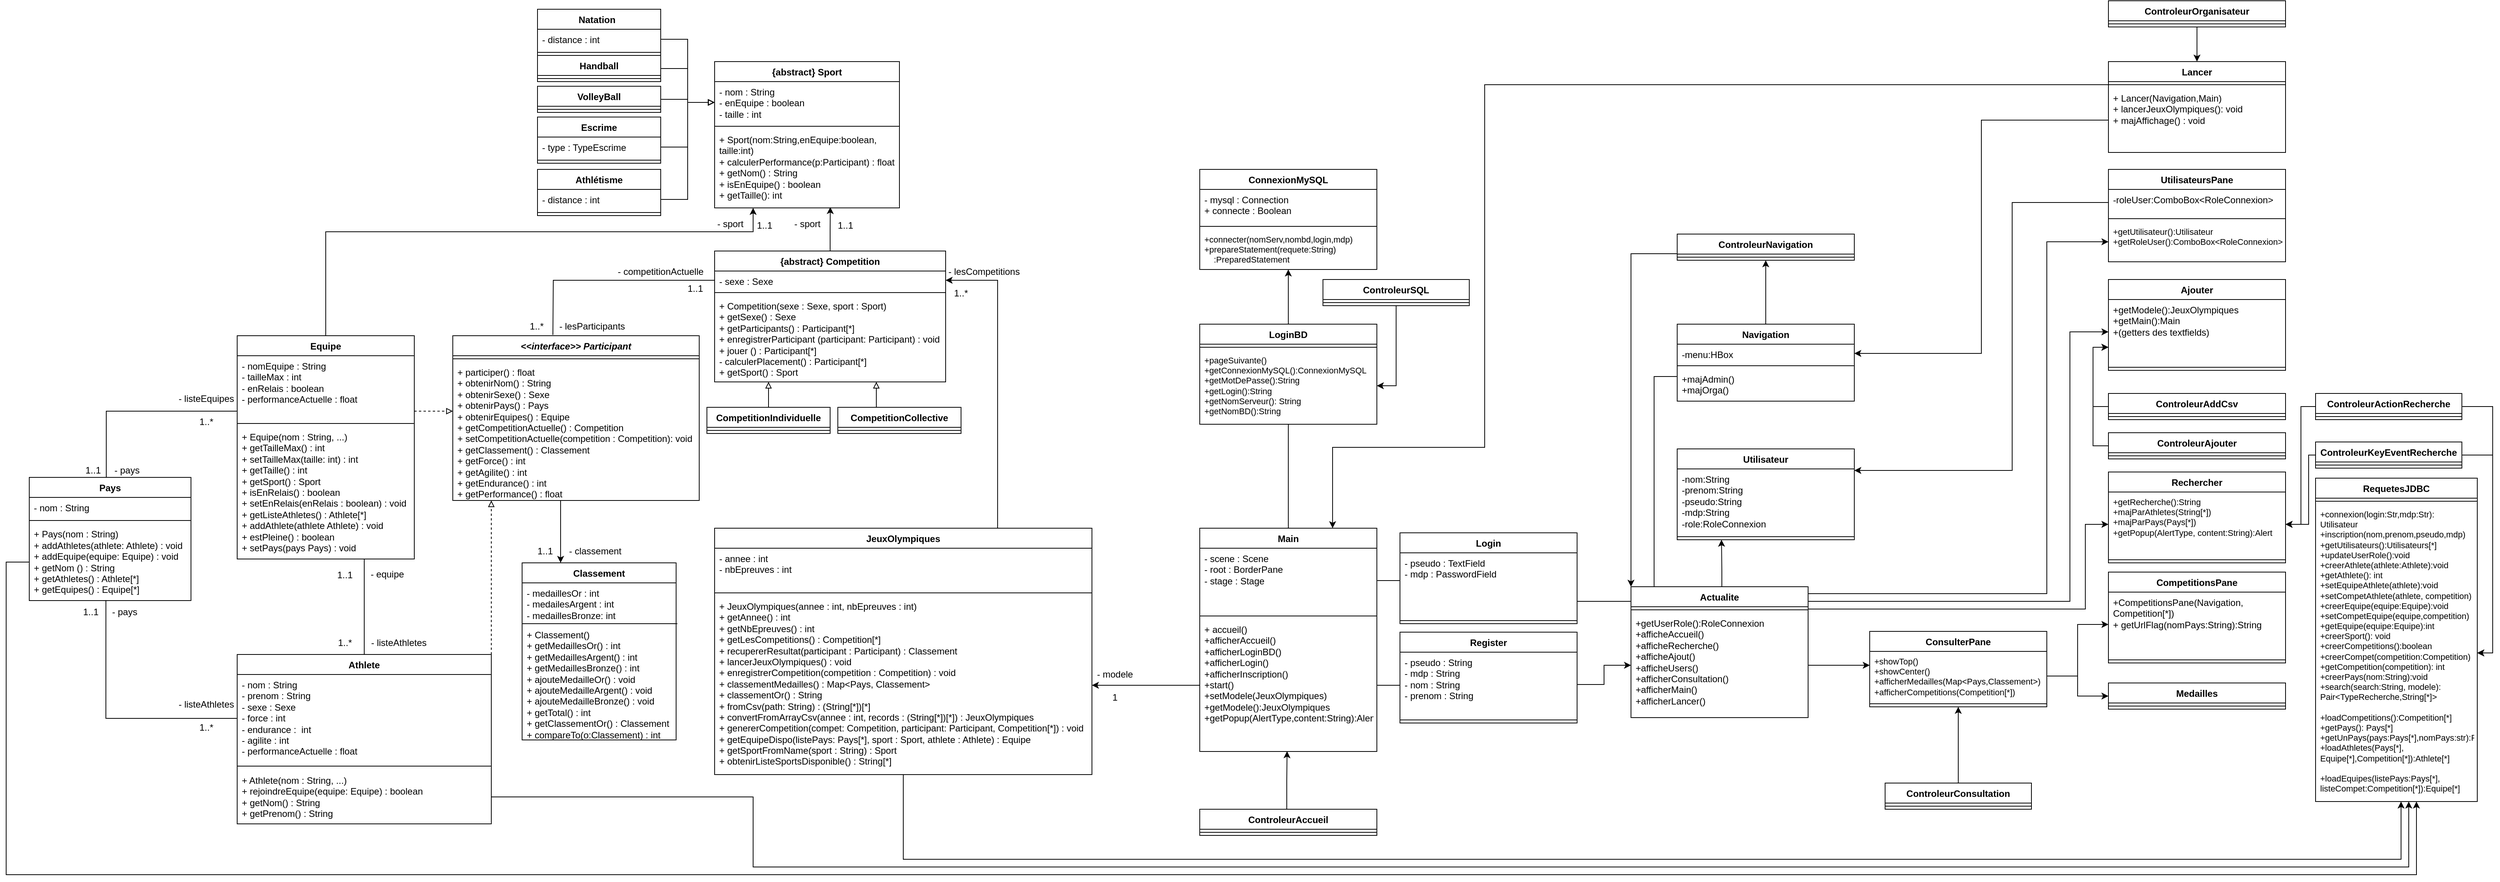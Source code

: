 <mxfile version="24.5.4" type="github">
  <diagram name="Page-1" id="yU0-Mf1R3nde41_V3rap">
    <mxGraphModel dx="1104" dy="1990" grid="1" gridSize="10" guides="1" tooltips="1" connect="1" arrows="1" fold="1" page="1" pageScale="1" pageWidth="827" pageHeight="1169" math="0" shadow="0">
      <root>
        <mxCell id="0" />
        <mxCell id="1" parent="0" />
        <mxCell id="BS3W2MengVh8HjLx5N8C-1" value="{abstract} Sport" style="swimlane;fontStyle=1;align=center;verticalAlign=top;childLayout=stackLayout;horizontal=1;startSize=26;horizontalStack=0;resizeParent=1;resizeParentMax=0;resizeLast=0;collapsible=1;marginBottom=0;whiteSpace=wrap;html=1;" parent="1" vertex="1">
          <mxGeometry x="3440" y="96" width="240" height="190" as="geometry" />
        </mxCell>
        <mxCell id="BS3W2MengVh8HjLx5N8C-2" value="- nom : String&lt;div&gt;- enEquipe : boolean&lt;/div&gt;&lt;div&gt;- taille : int&lt;/div&gt;" style="text;strokeColor=none;fillColor=none;align=left;verticalAlign=top;spacingLeft=4;spacingRight=4;overflow=hidden;rotatable=0;points=[[0,0.5],[1,0.5]];portConstraint=eastwest;whiteSpace=wrap;html=1;" parent="BS3W2MengVh8HjLx5N8C-1" vertex="1">
          <mxGeometry y="26" width="240" height="54" as="geometry" />
        </mxCell>
        <mxCell id="BS3W2MengVh8HjLx5N8C-3" value="" style="line;strokeWidth=1;fillColor=none;align=left;verticalAlign=middle;spacingTop=-1;spacingLeft=3;spacingRight=3;rotatable=0;labelPosition=right;points=[];portConstraint=eastwest;strokeColor=inherit;" parent="BS3W2MengVh8HjLx5N8C-1" vertex="1">
          <mxGeometry y="80" width="240" height="8" as="geometry" />
        </mxCell>
        <mxCell id="BS3W2MengVh8HjLx5N8C-4" value="+ Sport(nom:String,enEquipe:boolean, taille:int)&lt;div&gt;+ calculerPerformance(p:Participant) : float&lt;/div&gt;&lt;div&gt;+ getNom() : String&lt;/div&gt;&lt;div&gt;+ isEnEquipe() : boolean&lt;/div&gt;&lt;div&gt;+ getTaille(): int&lt;/div&gt;" style="text;strokeColor=none;fillColor=none;align=left;verticalAlign=top;spacingLeft=4;spacingRight=4;overflow=hidden;rotatable=0;points=[[0,0.5],[1,0.5]];portConstraint=eastwest;whiteSpace=wrap;html=1;" parent="BS3W2MengVh8HjLx5N8C-1" vertex="1">
          <mxGeometry y="88" width="240" height="102" as="geometry" />
        </mxCell>
        <mxCell id="BS3W2MengVh8HjLx5N8C-5" value="Pays" style="swimlane;fontStyle=1;align=center;verticalAlign=top;childLayout=stackLayout;horizontal=1;startSize=26;horizontalStack=0;resizeParent=1;resizeParentMax=0;resizeLast=0;collapsible=1;marginBottom=0;whiteSpace=wrap;html=1;" parent="1" vertex="1">
          <mxGeometry x="2550" y="636" width="210" height="160" as="geometry" />
        </mxCell>
        <mxCell id="BS3W2MengVh8HjLx5N8C-6" value="- nom : String" style="text;strokeColor=none;fillColor=none;align=left;verticalAlign=top;spacingLeft=4;spacingRight=4;overflow=hidden;rotatable=0;points=[[0,0.5],[1,0.5]];portConstraint=eastwest;whiteSpace=wrap;html=1;" parent="BS3W2MengVh8HjLx5N8C-5" vertex="1">
          <mxGeometry y="26" width="210" height="26" as="geometry" />
        </mxCell>
        <mxCell id="BS3W2MengVh8HjLx5N8C-7" value="" style="line;strokeWidth=1;fillColor=none;align=left;verticalAlign=middle;spacingTop=-1;spacingLeft=3;spacingRight=3;rotatable=0;labelPosition=right;points=[];portConstraint=eastwest;strokeColor=inherit;" parent="BS3W2MengVh8HjLx5N8C-5" vertex="1">
          <mxGeometry y="52" width="210" height="8" as="geometry" />
        </mxCell>
        <mxCell id="BS3W2MengVh8HjLx5N8C-8" value="+ Pays(nom : String)&lt;div&gt;+ addAthletes(athlete: Athlete) : void&lt;/div&gt;&lt;div&gt;+ addEquipe(equipe: Equipe) : void&lt;/div&gt;&lt;div&gt;+ getNom () : String&lt;/div&gt;&lt;div&gt;+ getAthletes() : Athlete[*]&lt;/div&gt;&lt;div&gt;+ getEquipes() : Equipe&lt;span style=&quot;background-color: initial;&quot;&gt;[*]&lt;/span&gt;&lt;/div&gt;" style="text;strokeColor=none;fillColor=none;align=left;verticalAlign=middle;spacingLeft=4;spacingRight=4;overflow=hidden;rotatable=0;points=[[0,0.5],[1,0.5]];portConstraint=eastwest;whiteSpace=wrap;html=1;horizontal=1;" parent="BS3W2MengVh8HjLx5N8C-5" vertex="1">
          <mxGeometry y="60" width="210" height="100" as="geometry" />
        </mxCell>
        <mxCell id="BS3W2MengVh8HjLx5N8C-9" value="Athlete" style="swimlane;fontStyle=1;align=center;verticalAlign=top;childLayout=stackLayout;horizontal=1;startSize=26;horizontalStack=0;resizeParent=1;resizeParentMax=0;resizeLast=0;collapsible=1;marginBottom=0;whiteSpace=wrap;html=1;" parent="1" vertex="1">
          <mxGeometry x="2820" y="866" width="330" height="220" as="geometry" />
        </mxCell>
        <mxCell id="BS3W2MengVh8HjLx5N8C-10" value="- nom : String&lt;div&gt;- prenom : String&lt;br&gt;- sexe : Sexe&lt;br&gt;&lt;/div&gt;&lt;div&gt;- force : int&lt;/div&gt;&lt;div&gt;- endurance :&amp;nbsp; int &lt;br&gt;&lt;/div&gt;&lt;div&gt;- agilite : int&lt;/div&gt;&lt;div&gt;- performanceActuelle : float&lt;/div&gt;" style="text;strokeColor=none;fillColor=none;align=left;verticalAlign=top;spacingLeft=4;spacingRight=4;overflow=hidden;rotatable=0;points=[[0,0.5],[1,0.5]];portConstraint=eastwest;whiteSpace=wrap;html=1;" parent="BS3W2MengVh8HjLx5N8C-9" vertex="1">
          <mxGeometry y="26" width="330" height="114" as="geometry" />
        </mxCell>
        <mxCell id="BS3W2MengVh8HjLx5N8C-11" value="" style="line;strokeWidth=1;fillColor=none;align=left;verticalAlign=middle;spacingTop=-1;spacingLeft=3;spacingRight=3;rotatable=0;labelPosition=right;points=[];portConstraint=eastwest;strokeColor=inherit;" parent="BS3W2MengVh8HjLx5N8C-9" vertex="1">
          <mxGeometry y="140" width="330" height="10" as="geometry" />
        </mxCell>
        <mxCell id="BS3W2MengVh8HjLx5N8C-12" value="+ Athlete(nom : String, ...)&lt;div&gt;&lt;div&gt;&lt;span style=&quot;background-color: initial;&quot;&gt;+ rejoindreEquipe(equipe: Equipe) : boolean&lt;/span&gt;&lt;br&gt;&lt;/div&gt;&lt;div&gt;&lt;div&gt;&lt;span style=&quot;background-color: initial;&quot;&gt;+ getNom() : String&lt;/span&gt;&lt;br&gt;&lt;/div&gt;&lt;div&gt;+ getPrenom() : String&lt;br&gt;&lt;/div&gt;&lt;/div&gt;&lt;/div&gt;" style="text;strokeColor=none;fillColor=none;align=left;verticalAlign=top;spacingLeft=4;spacingRight=4;overflow=hidden;rotatable=0;points=[[0,0.5],[1,0.5]];portConstraint=eastwest;whiteSpace=wrap;html=1;" parent="BS3W2MengVh8HjLx5N8C-9" vertex="1">
          <mxGeometry y="150" width="330" height="70" as="geometry" />
        </mxCell>
        <mxCell id="BS3W2MengVh8HjLx5N8C-13" value="Equipe" style="swimlane;fontStyle=1;align=center;verticalAlign=top;childLayout=stackLayout;horizontal=1;startSize=26;horizontalStack=0;resizeParent=1;resizeParentMax=0;resizeLast=0;collapsible=1;marginBottom=0;whiteSpace=wrap;html=1;" parent="1" vertex="1">
          <mxGeometry x="2820" y="452" width="230" height="290" as="geometry" />
        </mxCell>
        <mxCell id="BS3W2MengVh8HjLx5N8C-14" value="&lt;div&gt;- nomEquipe : String&lt;/div&gt;&lt;div&gt;- tailleMax : int&lt;/div&gt;&lt;div&gt;&lt;span style=&quot;background-color: initial;&quot;&gt;- enRelais : boolean&lt;/span&gt;&lt;br&gt;&lt;/div&gt;&lt;div&gt;- performanceActuelle : float&amp;nbsp;&lt;/div&gt;" style="text;strokeColor=none;fillColor=none;align=left;verticalAlign=top;spacingLeft=4;spacingRight=4;overflow=hidden;rotatable=0;points=[[0,0.5],[1,0.5]];portConstraint=eastwest;whiteSpace=wrap;html=1;" parent="BS3W2MengVh8HjLx5N8C-13" vertex="1">
          <mxGeometry y="26" width="230" height="84" as="geometry" />
        </mxCell>
        <mxCell id="BS3W2MengVh8HjLx5N8C-15" value="" style="line;strokeWidth=1;fillColor=none;align=left;verticalAlign=middle;spacingTop=-1;spacingLeft=3;spacingRight=3;rotatable=0;labelPosition=right;points=[];portConstraint=eastwest;strokeColor=inherit;" parent="BS3W2MengVh8HjLx5N8C-13" vertex="1">
          <mxGeometry y="110" width="230" height="8" as="geometry" />
        </mxCell>
        <mxCell id="BS3W2MengVh8HjLx5N8C-16" value="&lt;div&gt;+ Equipe(nom : String, ...)&lt;/div&gt;&lt;div&gt;+ getTailleMax() : int&lt;br&gt;&lt;/div&gt;&lt;div&gt;+ setTailleMax(taille: int) : int&lt;br&gt;&lt;/div&gt;+ getTaille() : int&lt;div&gt;+ getSport() : Sport&lt;/div&gt;&lt;div&gt;+ isEnRelais() : boolean&lt;/div&gt;&lt;div&gt;+ setEnRelais(enRelais : boolean&lt;span style=&quot;background-color: initial;&quot;&gt;) : void&lt;/span&gt;&lt;/div&gt;&lt;div&gt;&lt;span style=&quot;background-color: initial;&quot;&gt;+ getListeAthletes() : Athlete[*]&lt;/span&gt;&lt;/div&gt;&lt;div&gt;&lt;span style=&quot;background-color: initial;&quot;&gt;+ addAthlete(athlete Athlete) : void&lt;/span&gt;&lt;/div&gt;&lt;div&gt;&lt;span style=&quot;background-color: initial;&quot;&gt;+ estPleine() : boolean&lt;/span&gt;&lt;/div&gt;&lt;div&gt;&lt;span style=&quot;background-color: initial;&quot;&gt;+ setPays(pays Pays) : void&lt;/span&gt;&lt;/div&gt;" style="text;strokeColor=none;fillColor=none;align=left;verticalAlign=top;spacingLeft=4;spacingRight=4;overflow=hidden;rotatable=0;points=[[0,0.5],[1,0.5]];portConstraint=eastwest;whiteSpace=wrap;html=1;" parent="BS3W2MengVh8HjLx5N8C-13" vertex="1">
          <mxGeometry y="118" width="230" height="172" as="geometry" />
        </mxCell>
        <mxCell id="BS3W2MengVh8HjLx5N8C-17" value="Handball" style="swimlane;fontStyle=1;align=center;verticalAlign=top;childLayout=stackLayout;horizontal=1;startSize=26;horizontalStack=0;resizeParent=1;resizeParentMax=0;resizeLast=0;collapsible=1;marginBottom=0;whiteSpace=wrap;html=1;" parent="1" vertex="1">
          <mxGeometry x="3210" y="88" width="160" height="34" as="geometry" />
        </mxCell>
        <mxCell id="BS3W2MengVh8HjLx5N8C-18" value="" style="line;strokeWidth=1;fillColor=none;align=left;verticalAlign=middle;spacingTop=-1;spacingLeft=3;spacingRight=3;rotatable=0;labelPosition=right;points=[];portConstraint=eastwest;strokeColor=inherit;" parent="BS3W2MengVh8HjLx5N8C-17" vertex="1">
          <mxGeometry y="26" width="160" height="8" as="geometry" />
        </mxCell>
        <mxCell id="BS3W2MengVh8HjLx5N8C-19" value="&lt;div&gt;VolleyBall&lt;/div&gt;" style="swimlane;fontStyle=1;align=center;verticalAlign=top;childLayout=stackLayout;horizontal=1;startSize=26;horizontalStack=0;resizeParent=1;resizeParentMax=0;resizeLast=0;collapsible=1;marginBottom=0;whiteSpace=wrap;html=1;" parent="1" vertex="1">
          <mxGeometry x="3210" y="128" width="160" height="34" as="geometry" />
        </mxCell>
        <mxCell id="BS3W2MengVh8HjLx5N8C-20" value="" style="line;strokeWidth=1;fillColor=none;align=left;verticalAlign=middle;spacingTop=-1;spacingLeft=3;spacingRight=3;rotatable=0;labelPosition=right;points=[];portConstraint=eastwest;strokeColor=inherit;" parent="BS3W2MengVh8HjLx5N8C-19" vertex="1">
          <mxGeometry y="26" width="160" height="8" as="geometry" />
        </mxCell>
        <mxCell id="BS3W2MengVh8HjLx5N8C-21" value="Escrime" style="swimlane;fontStyle=1;align=center;verticalAlign=top;childLayout=stackLayout;horizontal=1;startSize=26;horizontalStack=0;resizeParent=1;resizeParentMax=0;resizeLast=0;collapsible=1;marginBottom=0;whiteSpace=wrap;html=1;" parent="1" vertex="1">
          <mxGeometry x="3210" y="168" width="160" height="60" as="geometry" />
        </mxCell>
        <mxCell id="BS3W2MengVh8HjLx5N8C-22" value="- type : TypeEscrime" style="text;strokeColor=none;fillColor=none;align=left;verticalAlign=top;spacingLeft=4;spacingRight=4;overflow=hidden;rotatable=0;points=[[0,0.5],[1,0.5]];portConstraint=eastwest;whiteSpace=wrap;html=1;" parent="BS3W2MengVh8HjLx5N8C-21" vertex="1">
          <mxGeometry y="26" width="160" height="26" as="geometry" />
        </mxCell>
        <mxCell id="BS3W2MengVh8HjLx5N8C-23" value="" style="line;strokeWidth=1;fillColor=none;align=left;verticalAlign=middle;spacingTop=-1;spacingLeft=3;spacingRight=3;rotatable=0;labelPosition=right;points=[];portConstraint=eastwest;strokeColor=inherit;" parent="BS3W2MengVh8HjLx5N8C-21" vertex="1">
          <mxGeometry y="52" width="160" height="8" as="geometry" />
        </mxCell>
        <mxCell id="BS3W2MengVh8HjLx5N8C-24" value="Natation&lt;span style=&quot;white-space: pre;&quot;&gt;&#x9;&lt;/span&gt;" style="swimlane;fontStyle=1;align=center;verticalAlign=top;childLayout=stackLayout;horizontal=1;startSize=26;horizontalStack=0;resizeParent=1;resizeParentMax=0;resizeLast=0;collapsible=1;marginBottom=0;whiteSpace=wrap;html=1;" parent="1" vertex="1">
          <mxGeometry x="3210" y="28" width="160" height="60" as="geometry" />
        </mxCell>
        <mxCell id="BS3W2MengVh8HjLx5N8C-25" value="- distance : int" style="text;strokeColor=none;fillColor=none;align=left;verticalAlign=top;spacingLeft=4;spacingRight=4;overflow=hidden;rotatable=0;points=[[0,0.5],[1,0.5]];portConstraint=eastwest;whiteSpace=wrap;html=1;" parent="BS3W2MengVh8HjLx5N8C-24" vertex="1">
          <mxGeometry y="26" width="160" height="26" as="geometry" />
        </mxCell>
        <mxCell id="BS3W2MengVh8HjLx5N8C-26" value="" style="line;strokeWidth=1;fillColor=none;align=left;verticalAlign=middle;spacingTop=-1;spacingLeft=3;spacingRight=3;rotatable=0;labelPosition=right;points=[];portConstraint=eastwest;strokeColor=inherit;" parent="BS3W2MengVh8HjLx5N8C-24" vertex="1">
          <mxGeometry y="52" width="160" height="8" as="geometry" />
        </mxCell>
        <mxCell id="BS3W2MengVh8HjLx5N8C-27" value="Athlétisme" style="swimlane;fontStyle=1;align=center;verticalAlign=top;childLayout=stackLayout;horizontal=1;startSize=26;horizontalStack=0;resizeParent=1;resizeParentMax=0;resizeLast=0;collapsible=1;marginBottom=0;whiteSpace=wrap;html=1;" parent="1" vertex="1">
          <mxGeometry x="3210" y="236" width="160" height="60" as="geometry" />
        </mxCell>
        <mxCell id="BS3W2MengVh8HjLx5N8C-28" value="- distance : int" style="text;strokeColor=none;fillColor=none;align=left;verticalAlign=top;spacingLeft=4;spacingRight=4;overflow=hidden;rotatable=0;points=[[0,0.5],[1,0.5]];portConstraint=eastwest;whiteSpace=wrap;html=1;" parent="BS3W2MengVh8HjLx5N8C-27" vertex="1">
          <mxGeometry y="26" width="160" height="26" as="geometry" />
        </mxCell>
        <mxCell id="BS3W2MengVh8HjLx5N8C-29" value="" style="line;strokeWidth=1;fillColor=none;align=left;verticalAlign=middle;spacingTop=-1;spacingLeft=3;spacingRight=3;rotatable=0;labelPosition=right;points=[];portConstraint=eastwest;strokeColor=inherit;" parent="BS3W2MengVh8HjLx5N8C-27" vertex="1">
          <mxGeometry y="52" width="160" height="8" as="geometry" />
        </mxCell>
        <mxCell id="BS3W2MengVh8HjLx5N8C-30" value="1..1" style="text;html=1;align=center;verticalAlign=middle;whiteSpace=wrap;rounded=0;" parent="1" vertex="1">
          <mxGeometry x="3475" y="294" width="60" height="30" as="geometry" />
        </mxCell>
        <mxCell id="BS3W2MengVh8HjLx5N8C-31" style="edgeStyle=orthogonalEdgeStyle;rounded=0;orthogonalLoop=1;jettySize=auto;html=1;entryX=0.626;entryY=0.99;entryDx=0;entryDy=0;entryPerimeter=0;" parent="1" source="BS3W2MengVh8HjLx5N8C-32" target="BS3W2MengVh8HjLx5N8C-4" edge="1">
          <mxGeometry relative="1" as="geometry">
            <mxPoint x="3580" y="296" as="targetPoint" />
          </mxGeometry>
        </mxCell>
        <mxCell id="BS3W2MengVh8HjLx5N8C-32" value="{abstract} Competition" style="swimlane;fontStyle=1;align=center;verticalAlign=top;childLayout=stackLayout;horizontal=1;startSize=26;horizontalStack=0;resizeParent=1;resizeParentMax=0;resizeLast=0;collapsible=1;marginBottom=0;whiteSpace=wrap;html=1;" parent="1" vertex="1">
          <mxGeometry x="3440" y="342" width="300" height="170" as="geometry">
            <mxRectangle x="1060" y="585" width="160" height="30" as="alternateBounds" />
          </mxGeometry>
        </mxCell>
        <mxCell id="BS3W2MengVh8HjLx5N8C-33" value="&lt;div&gt;- sexe : Sexe&lt;/div&gt;" style="text;strokeColor=none;fillColor=none;align=left;verticalAlign=top;spacingLeft=4;spacingRight=4;overflow=hidden;rotatable=0;points=[[0,0.5],[1,0.5]];portConstraint=eastwest;whiteSpace=wrap;html=1;" parent="BS3W2MengVh8HjLx5N8C-32" vertex="1">
          <mxGeometry y="26" width="300" height="24" as="geometry" />
        </mxCell>
        <mxCell id="BS3W2MengVh8HjLx5N8C-34" value="" style="line;strokeWidth=1;fillColor=none;align=left;verticalAlign=middle;spacingTop=-1;spacingLeft=3;spacingRight=3;rotatable=0;labelPosition=right;points=[];portConstraint=eastwest;strokeColor=inherit;" parent="BS3W2MengVh8HjLx5N8C-32" vertex="1">
          <mxGeometry y="50" width="300" height="8" as="geometry" />
        </mxCell>
        <mxCell id="BS3W2MengVh8HjLx5N8C-35" value="&lt;div&gt;+ Competition(&lt;span style=&quot;background-color: initial;&quot;&gt;sexe : Sexe,&amp;nbsp;&lt;/span&gt;&lt;span style=&quot;background-color: initial;&quot;&gt;sport : Sport)&lt;/span&gt;&lt;/div&gt;&lt;div&gt;&lt;span style=&quot;background-color: initial;&quot;&gt;+ getSexe() : Sexe&lt;/span&gt;&lt;/div&gt;+ getParticipants() : Participant[*]&lt;div&gt;+ enregistrerParticipant (participant: Participant) : void&lt;/div&gt;&lt;div&gt;+ jouer () : Participant[*]&lt;/div&gt;&lt;div&gt;- calculerPlacement() : Participant[*]&lt;/div&gt;&lt;div&gt;+ getSport() : Sport&lt;/div&gt;" style="text;strokeColor=none;fillColor=none;align=left;verticalAlign=top;spacingLeft=4;spacingRight=4;overflow=hidden;rotatable=0;points=[[0,0.5],[1,0.5]];portConstraint=eastwest;whiteSpace=wrap;html=1;" parent="BS3W2MengVh8HjLx5N8C-32" vertex="1">
          <mxGeometry y="58" width="300" height="112" as="geometry" />
        </mxCell>
        <mxCell id="BS3W2MengVh8HjLx5N8C-36" value="CompetitionIndividuelle" style="swimlane;fontStyle=1;align=center;verticalAlign=top;childLayout=stackLayout;horizontal=1;startSize=26;horizontalStack=0;resizeParent=1;resizeParentMax=0;resizeLast=0;collapsible=1;marginBottom=0;whiteSpace=wrap;html=1;" parent="1" vertex="1">
          <mxGeometry x="3430" y="545" width="160" height="34" as="geometry" />
        </mxCell>
        <mxCell id="BS3W2MengVh8HjLx5N8C-37" value="" style="line;strokeWidth=1;fillColor=none;align=left;verticalAlign=middle;spacingTop=-1;spacingLeft=3;spacingRight=3;rotatable=0;labelPosition=right;points=[];portConstraint=eastwest;strokeColor=inherit;" parent="BS3W2MengVh8HjLx5N8C-36" vertex="1">
          <mxGeometry y="26" width="160" height="8" as="geometry" />
        </mxCell>
        <mxCell id="BS3W2MengVh8HjLx5N8C-38" style="edgeStyle=orthogonalEdgeStyle;rounded=0;orthogonalLoop=1;jettySize=auto;html=1;endArrow=block;endFill=0;" parent="1" target="BS3W2MengVh8HjLx5N8C-35" edge="1">
          <mxGeometry relative="1" as="geometry">
            <mxPoint x="3630" y="526" as="targetPoint" />
            <mxPoint x="3650.0" y="545.0" as="sourcePoint" />
            <Array as="points">
              <mxPoint x="3650" y="526" />
              <mxPoint x="3650" y="526" />
            </Array>
          </mxGeometry>
        </mxCell>
        <mxCell id="BS3W2MengVh8HjLx5N8C-39" value="CompetitionCollective" style="swimlane;fontStyle=1;align=center;verticalAlign=top;childLayout=stackLayout;horizontal=1;startSize=26;horizontalStack=0;resizeParent=1;resizeParentMax=0;resizeLast=0;collapsible=1;marginBottom=0;whiteSpace=wrap;html=1;" parent="1" vertex="1">
          <mxGeometry x="3600" y="545" width="160" height="34" as="geometry" />
        </mxCell>
        <mxCell id="BS3W2MengVh8HjLx5N8C-40" value="" style="line;strokeWidth=1;fillColor=none;align=left;verticalAlign=middle;spacingTop=-1;spacingLeft=3;spacingRight=3;rotatable=0;labelPosition=right;points=[];portConstraint=eastwest;strokeColor=inherit;" parent="BS3W2MengVh8HjLx5N8C-39" vertex="1">
          <mxGeometry y="26" width="160" height="8" as="geometry" />
        </mxCell>
        <mxCell id="BS3W2MengVh8HjLx5N8C-41" value="&lt;i&gt;&amp;lt;&amp;lt;interface&amp;gt;&amp;gt; Participant&lt;/i&gt;" style="swimlane;fontStyle=1;align=center;verticalAlign=top;childLayout=stackLayout;horizontal=1;startSize=26;horizontalStack=0;resizeParent=1;resizeParentMax=0;resizeLast=0;collapsible=1;marginBottom=0;whiteSpace=wrap;html=1;" parent="1" vertex="1">
          <mxGeometry x="3100" y="452" width="320" height="214" as="geometry" />
        </mxCell>
        <mxCell id="BS3W2MengVh8HjLx5N8C-42" value="" style="line;strokeWidth=1;fillColor=none;align=left;verticalAlign=middle;spacingTop=-1;spacingLeft=3;spacingRight=3;rotatable=0;labelPosition=right;points=[];portConstraint=eastwest;strokeColor=inherit;" parent="BS3W2MengVh8HjLx5N8C-41" vertex="1">
          <mxGeometry y="26" width="320" height="8" as="geometry" />
        </mxCell>
        <mxCell id="BS3W2MengVh8HjLx5N8C-43" value="&lt;div&gt;+ participer() : float&lt;br&gt;&lt;/div&gt;+ obtenirNom() : String&lt;div&gt;+ obtenirSexe() : Sexe&lt;br&gt;&lt;/div&gt;&lt;div&gt;+ obtenirPays() : Pays&lt;br&gt;&lt;/div&gt;&lt;div&gt;+&lt;span style=&quot;background-color: initial;&quot;&gt;&amp;nbsp;obtenirEquipes() : Equipe&lt;/span&gt;&lt;/div&gt;&lt;div&gt;+ getCompetitionActuelle() : Competition&lt;/div&gt;&lt;div&gt;+ setCompetitionActuelle(competition : Competition): void&lt;/div&gt;&lt;div&gt;+ getClassement() : Classement&lt;/div&gt;&lt;div&gt;+ getForce() : int&lt;/div&gt;&lt;div&gt;+ getAgilite() : int&lt;br&gt;&lt;/div&gt;&lt;div&gt;+ getEndurance() : int&lt;br&gt;&lt;/div&gt;&lt;div&gt;+ getPerformance() : float&lt;br&gt;&lt;/div&gt;" style="text;strokeColor=none;fillColor=none;align=left;verticalAlign=top;spacingLeft=4;spacingRight=4;overflow=hidden;rotatable=0;points=[[0,0.5],[1,0.5]];portConstraint=eastwest;whiteSpace=wrap;html=1;" parent="BS3W2MengVh8HjLx5N8C-41" vertex="1">
          <mxGeometry y="34" width="320" height="180" as="geometry" />
        </mxCell>
        <mxCell id="BS3W2MengVh8HjLx5N8C-44" value="JeuxOlympiques" style="swimlane;fontStyle=1;align=center;verticalAlign=top;childLayout=stackLayout;horizontal=1;startSize=26;horizontalStack=0;resizeParent=1;resizeParentMax=0;resizeLast=0;collapsible=1;marginBottom=0;whiteSpace=wrap;html=1;" parent="1" vertex="1">
          <mxGeometry x="3440" y="702" width="490" height="320" as="geometry" />
        </mxCell>
        <mxCell id="BS3W2MengVh8HjLx5N8C-45" value="- annee : int&lt;div&gt;- nbEpreuves : int&lt;/div&gt;" style="text;strokeColor=none;fillColor=none;align=left;verticalAlign=top;spacingLeft=4;spacingRight=4;overflow=hidden;rotatable=0;points=[[0,0.5],[1,0.5]];portConstraint=eastwest;whiteSpace=wrap;html=1;" parent="BS3W2MengVh8HjLx5N8C-44" vertex="1">
          <mxGeometry y="26" width="490" height="54" as="geometry" />
        </mxCell>
        <mxCell id="BS3W2MengVh8HjLx5N8C-46" value="" style="line;strokeWidth=1;fillColor=none;align=left;verticalAlign=middle;spacingTop=-1;spacingLeft=3;spacingRight=3;rotatable=0;labelPosition=right;points=[];portConstraint=eastwest;strokeColor=inherit;" parent="BS3W2MengVh8HjLx5N8C-44" vertex="1">
          <mxGeometry y="80" width="490" height="8" as="geometry" />
        </mxCell>
        <mxCell id="BS3W2MengVh8HjLx5N8C-47" value="+ JeuxOlympiques(annee : int, nbEpreuves : int)&lt;div&gt;+ getAnnee() : int&lt;/div&gt;&lt;div&gt;+ getNbEpreuves() : int&lt;/div&gt;&lt;div&gt;+ getLesCompetitions() : Competition[*]&lt;/div&gt;&lt;div&gt;+ recupererResultat(participant : Participant) : Classement&lt;/div&gt;&lt;div&gt;+ lancerJeuxOlympiques() : void&lt;/div&gt;&lt;div&gt;+ enregistrerCompetition(competition : Competition) : void&lt;/div&gt;&lt;div&gt;+ classementMedailles() : Map&amp;lt;Pays, Classement&amp;gt;&lt;/div&gt;&lt;div&gt;+ classementOr() : String&lt;/div&gt;&lt;div&gt;+ fromCsv(path: String) : (String[*])[*]&lt;br&gt;&lt;/div&gt;&lt;div&gt;+ convertFromArrayCsv(annee : int, records : (String[*])[*]) : JeuxOlympiques&lt;/div&gt;&lt;div&gt;+ genererCompetition(compet: Competition, participant: Participant, Competition[*]) : void&lt;/div&gt;&lt;div&gt;+ getEquipeDispo(listePays: Pays[*], sport : Sport, athlete : Athlete) : Equipe&lt;/div&gt;&lt;div&gt;+ getSportFromName(sport : String) : Sport&lt;/div&gt;&lt;div&gt;+ obtenirListeSportsDisponible() : String[*]&lt;/div&gt;" style="text;strokeColor=none;fillColor=none;align=left;verticalAlign=top;spacingLeft=4;spacingRight=4;overflow=hidden;rotatable=0;points=[[0,0.5],[1,0.5]];portConstraint=eastwest;whiteSpace=wrap;html=1;" parent="BS3W2MengVh8HjLx5N8C-44" vertex="1">
          <mxGeometry y="88" width="490" height="232" as="geometry" />
        </mxCell>
        <mxCell id="BS3W2MengVh8HjLx5N8C-48" style="edgeStyle=orthogonalEdgeStyle;rounded=0;orthogonalLoop=1;jettySize=auto;html=1;entryX=1;entryY=0.5;entryDx=0;entryDy=0;endArrow=classic;endFill=1;startArrow=none;startFill=0;exitX=0.75;exitY=0;exitDx=0;exitDy=0;" parent="1" source="BS3W2MengVh8HjLx5N8C-44" target="BS3W2MengVh8HjLx5N8C-33" edge="1">
          <mxGeometry relative="1" as="geometry">
            <mxPoint x="3840" y="687" as="sourcePoint" />
            <Array as="points">
              <mxPoint x="3807" y="380" />
            </Array>
          </mxGeometry>
        </mxCell>
        <mxCell id="BS3W2MengVh8HjLx5N8C-49" value="1..1" style="text;html=1;align=center;verticalAlign=middle;whiteSpace=wrap;rounded=0;" parent="1" vertex="1">
          <mxGeometry x="3410" y="376" width="10" height="30" as="geometry" />
        </mxCell>
        <mxCell id="BS3W2MengVh8HjLx5N8C-50" value="- lesCompetitions" style="text;html=1;align=center;verticalAlign=middle;whiteSpace=wrap;rounded=0;" parent="1" vertex="1">
          <mxGeometry x="3740" y="359" width="100" height="20" as="geometry" />
        </mxCell>
        <mxCell id="BS3W2MengVh8HjLx5N8C-51" value="- sport" style="text;html=1;align=center;verticalAlign=middle;resizable=0;points=[];autosize=1;strokeColor=none;fillColor=none;" parent="1" vertex="1">
          <mxGeometry x="3530" y="292" width="60" height="30" as="geometry" />
        </mxCell>
        <mxCell id="BS3W2MengVh8HjLx5N8C-52" style="edgeStyle=orthogonalEdgeStyle;rounded=0;orthogonalLoop=1;jettySize=auto;html=1;exitX=1;exitY=0.5;exitDx=0;exitDy=0;entryX=0;entryY=0.5;entryDx=0;entryDy=0;endArrow=none;endFill=0;" parent="1" target="BS3W2MengVh8HjLx5N8C-33" edge="1">
          <mxGeometry relative="1" as="geometry">
            <mxPoint x="3230" y="451.0" as="sourcePoint" />
          </mxGeometry>
        </mxCell>
        <mxCell id="BS3W2MengVh8HjLx5N8C-53" value="1..*" style="text;html=1;align=center;verticalAlign=middle;whiteSpace=wrap;rounded=0;" parent="1" vertex="1">
          <mxGeometry x="3179" y="425" width="60" height="30" as="geometry" />
        </mxCell>
        <mxCell id="BS3W2MengVh8HjLx5N8C-54" value="- lesParticipants" style="text;html=1;align=center;verticalAlign=middle;whiteSpace=wrap;rounded=0;" parent="1" vertex="1">
          <mxGeometry x="3226" y="425" width="110" height="30" as="geometry" />
        </mxCell>
        <mxCell id="BS3W2MengVh8HjLx5N8C-55" value="- competitionActuelle" style="text;html=1;align=center;verticalAlign=middle;whiteSpace=wrap;rounded=0;" parent="1" vertex="1">
          <mxGeometry x="3310" y="354" width="120" height="30" as="geometry" />
        </mxCell>
        <mxCell id="BS3W2MengVh8HjLx5N8C-56" style="edgeStyle=orthogonalEdgeStyle;rounded=0;orthogonalLoop=1;jettySize=auto;html=1;exitX=1;exitY=0.5;exitDx=0;exitDy=0;entryX=0;entryY=0.5;entryDx=0;entryDy=0;endArrow=block;endFill=0;" parent="1" source="BS3W2MengVh8HjLx5N8C-28" target="BS3W2MengVh8HjLx5N8C-2" edge="1">
          <mxGeometry relative="1" as="geometry" />
        </mxCell>
        <mxCell id="BS3W2MengVh8HjLx5N8C-57" style="edgeStyle=orthogonalEdgeStyle;rounded=0;orthogonalLoop=1;jettySize=auto;html=1;exitX=1;exitY=0.5;exitDx=0;exitDy=0;entryX=0;entryY=0.5;entryDx=0;entryDy=0;endArrow=block;endFill=0;" parent="1" source="BS3W2MengVh8HjLx5N8C-22" target="BS3W2MengVh8HjLx5N8C-2" edge="1">
          <mxGeometry relative="1" as="geometry">
            <mxPoint x="3380" y="297" as="sourcePoint" />
            <mxPoint x="3510" y="145" as="targetPoint" />
          </mxGeometry>
        </mxCell>
        <mxCell id="BS3W2MengVh8HjLx5N8C-58" style="edgeStyle=orthogonalEdgeStyle;rounded=0;orthogonalLoop=1;jettySize=auto;html=1;exitX=1;exitY=0.5;exitDx=0;exitDy=0;entryX=0;entryY=0.5;entryDx=0;entryDy=0;endArrow=block;endFill=0;" parent="1" source="BS3W2MengVh8HjLx5N8C-19" target="BS3W2MengVh8HjLx5N8C-2" edge="1">
          <mxGeometry relative="1" as="geometry">
            <mxPoint x="3280" y="213" as="sourcePoint" />
            <mxPoint x="3510" y="145" as="targetPoint" />
          </mxGeometry>
        </mxCell>
        <mxCell id="BS3W2MengVh8HjLx5N8C-59" style="edgeStyle=orthogonalEdgeStyle;rounded=0;orthogonalLoop=1;jettySize=auto;html=1;exitX=1;exitY=0.5;exitDx=0;exitDy=0;entryX=0;entryY=0.5;entryDx=0;entryDy=0;endArrow=block;endFill=0;" parent="1" source="BS3W2MengVh8HjLx5N8C-17" target="BS3W2MengVh8HjLx5N8C-2" edge="1">
          <mxGeometry relative="1" as="geometry">
            <mxPoint x="3304" y="131" as="sourcePoint" />
            <mxPoint x="3510" y="145" as="targetPoint" />
          </mxGeometry>
        </mxCell>
        <mxCell id="BS3W2MengVh8HjLx5N8C-60" style="edgeStyle=orthogonalEdgeStyle;rounded=0;orthogonalLoop=1;jettySize=auto;html=1;exitX=1;exitY=0.5;exitDx=0;exitDy=0;entryX=0;entryY=0.5;entryDx=0;entryDy=0;endArrow=block;endFill=0;" parent="1" source="BS3W2MengVh8HjLx5N8C-25" target="BS3W2MengVh8HjLx5N8C-2" edge="1">
          <mxGeometry relative="1" as="geometry">
            <mxPoint x="3315" y="1" as="sourcePoint" />
            <mxPoint x="3510" y="145" as="targetPoint" />
          </mxGeometry>
        </mxCell>
        <mxCell id="BS3W2MengVh8HjLx5N8C-61" value="Classement" style="swimlane;fontStyle=1;align=center;verticalAlign=top;childLayout=stackLayout;horizontal=1;startSize=26;horizontalStack=0;resizeParent=1;resizeParentMax=0;resizeLast=0;collapsible=1;marginBottom=0;whiteSpace=wrap;html=1;" parent="1" vertex="1">
          <mxGeometry x="3190" y="747" width="200" height="230" as="geometry" />
        </mxCell>
        <mxCell id="BS3W2MengVh8HjLx5N8C-62" value="- medaillesOr : int&amp;nbsp;&lt;div&gt;- medailesArgent : int&amp;nbsp;&lt;/div&gt;&lt;div&gt;- medaillesBronze: int&lt;/div&gt;" style="text;strokeColor=none;fillColor=none;align=left;verticalAlign=top;spacingLeft=4;spacingRight=4;overflow=hidden;rotatable=0;points=[[0,0.5],[1,0.5]];portConstraint=eastwest;whiteSpace=wrap;html=1;" parent="BS3W2MengVh8HjLx5N8C-61" vertex="1">
          <mxGeometry y="26" width="200" height="54" as="geometry" />
        </mxCell>
        <mxCell id="BS3W2MengVh8HjLx5N8C-63" value="" style="endArrow=none;html=1;rounded=0;entryX=0.996;entryY=-0.026;entryDx=0;entryDy=0;entryPerimeter=0;exitX=-0.012;exitY=0.974;exitDx=0;exitDy=0;exitPerimeter=0;" parent="BS3W2MengVh8HjLx5N8C-61" edge="1">
          <mxGeometry width="50" height="50" relative="1" as="geometry">
            <mxPoint x="-9.104e-14" y="78.996" as="sourcePoint" />
            <mxPoint x="201.6" y="78.996" as="targetPoint" />
          </mxGeometry>
        </mxCell>
        <mxCell id="BS3W2MengVh8HjLx5N8C-64" value="+ Classement()&amp;nbsp;&lt;div&gt;+ getMedaillesOr() : int&amp;nbsp;&lt;/div&gt;&lt;div&gt;+&amp;nbsp;&lt;span style=&quot;background-color: initial;&quot;&gt;getMedaillesArgent() : int&lt;/span&gt;&lt;/div&gt;&lt;div&gt;+ getMedaillesBronze() : int&lt;span style=&quot;background-color: initial;&quot;&gt;&lt;br&gt;&lt;/span&gt;&lt;/div&gt;&lt;div&gt;+ ajouteMedailleOr() : void&lt;/div&gt;&lt;div&gt;+&amp;nbsp;&lt;span style=&quot;background-color: initial;&quot;&gt;ajouteMedailleArgent() : void&lt;/span&gt;&lt;/div&gt;&lt;div&gt;&lt;span style=&quot;background-color: initial;&quot;&gt;+&amp;nbsp;&lt;/span&gt;&lt;span style=&quot;background-color: initial;&quot;&gt;ajouteMedailleBronze() : void&lt;/span&gt;&lt;/div&gt;&lt;div&gt;&lt;span style=&quot;background-color: initial;&quot;&gt;+ getTotal() : int&lt;/span&gt;&lt;/div&gt;&lt;div&gt;&lt;span style=&quot;background-color: initial;&quot;&gt;+ getClassementOr() : Classement&lt;/span&gt;&lt;/div&gt;&lt;div&gt;&lt;span style=&quot;background-color: initial;&quot;&gt;+ compareTo(o:Classement) : int&lt;/span&gt;&lt;/div&gt;" style="text;strokeColor=none;fillColor=none;align=left;verticalAlign=top;spacingLeft=4;spacingRight=4;overflow=hidden;rotatable=0;points=[[0,0.5],[1,0.5]];portConstraint=eastwest;whiteSpace=wrap;html=1;" parent="BS3W2MengVh8HjLx5N8C-61" vertex="1">
          <mxGeometry y="80" width="200" height="150" as="geometry" />
        </mxCell>
        <mxCell id="BS3W2MengVh8HjLx5N8C-65" style="edgeStyle=orthogonalEdgeStyle;rounded=0;orthogonalLoop=1;jettySize=auto;html=1;endArrow=block;endFill=0;dashed=1;exitX=1;exitY=0.5;exitDx=0;exitDy=0;" parent="1" source="BS3W2MengVh8HjLx5N8C-14" target="BS3W2MengVh8HjLx5N8C-43" edge="1">
          <mxGeometry relative="1" as="geometry">
            <mxPoint x="3050" y="518" as="sourcePoint" />
            <mxPoint x="3100" y="518" as="targetPoint" />
            <Array as="points">
              <mxPoint x="3090" y="550" />
              <mxPoint x="3090" y="550" />
            </Array>
          </mxGeometry>
        </mxCell>
        <mxCell id="BS3W2MengVh8HjLx5N8C-66" style="edgeStyle=orthogonalEdgeStyle;rounded=0;orthogonalLoop=1;jettySize=auto;html=1;endArrow=block;endFill=0;" parent="1" source="BS3W2MengVh8HjLx5N8C-36" target="BS3W2MengVh8HjLx5N8C-35" edge="1">
          <mxGeometry relative="1" as="geometry">
            <Array as="points">
              <mxPoint x="3510" y="526" />
              <mxPoint x="3510" y="526" />
            </Array>
          </mxGeometry>
        </mxCell>
        <mxCell id="BS3W2MengVh8HjLx5N8C-67" value="" style="edgeStyle=orthogonalEdgeStyle;rounded=0;orthogonalLoop=1;jettySize=auto;html=1;endArrow=none;endFill=0;entryX=0;entryY=0.5;entryDx=0;entryDy=0;exitX=0.75;exitY=0;exitDx=0;exitDy=0;" parent="1" source="BS3W2MengVh8HjLx5N8C-5" target="BS3W2MengVh8HjLx5N8C-14" edge="1">
          <mxGeometry relative="1" as="geometry">
            <Array as="points">
              <mxPoint x="2650" y="636" />
              <mxPoint x="2650" y="550" />
            </Array>
          </mxGeometry>
        </mxCell>
        <mxCell id="BS3W2MengVh8HjLx5N8C-68" value="" style="edgeStyle=orthogonalEdgeStyle;rounded=0;orthogonalLoop=1;jettySize=auto;html=1;entryX=0;entryY=0.5;entryDx=0;entryDy=0;exitX=0.474;exitY=0.994;exitDx=0;exitDy=0;exitPerimeter=0;endArrow=none;endFill=0;" parent="1" source="BS3W2MengVh8HjLx5N8C-8" target="BS3W2MengVh8HjLx5N8C-10" edge="1">
          <mxGeometry relative="1" as="geometry">
            <mxPoint x="2650" y="656" as="sourcePoint" />
            <Array as="points">
              <mxPoint x="2650" y="949" />
            </Array>
          </mxGeometry>
        </mxCell>
        <mxCell id="BS3W2MengVh8HjLx5N8C-69" style="edgeStyle=orthogonalEdgeStyle;rounded=0;orthogonalLoop=1;jettySize=auto;html=1;endArrow=block;endFill=0;dashed=1;exitX=1;exitY=0;exitDx=0;exitDy=0;" parent="1" source="BS3W2MengVh8HjLx5N8C-9" target="BS3W2MengVh8HjLx5N8C-43" edge="1">
          <mxGeometry relative="1" as="geometry">
            <mxPoint x="3090" y="746" as="sourcePoint" />
            <mxPoint x="3140" y="746" as="targetPoint" />
            <Array as="points">
              <mxPoint x="3150" y="746" />
              <mxPoint x="3150" y="746" />
            </Array>
          </mxGeometry>
        </mxCell>
        <mxCell id="BS3W2MengVh8HjLx5N8C-70" value="1..*" style="text;html=1;align=center;verticalAlign=middle;whiteSpace=wrap;rounded=0;" parent="1" vertex="1">
          <mxGeometry x="3750" y="379" width="20" height="35" as="geometry" />
        </mxCell>
        <mxCell id="BS3W2MengVh8HjLx5N8C-71" value="- listeAthletes" style="text;html=1;align=center;verticalAlign=middle;whiteSpace=wrap;rounded=0;" parent="1" vertex="1">
          <mxGeometry x="2740" y="916" width="80" height="30" as="geometry" />
        </mxCell>
        <mxCell id="BS3W2MengVh8HjLx5N8C-72" value="- pays" style="text;html=1;align=center;verticalAlign=middle;whiteSpace=wrap;rounded=0;" parent="1" vertex="1">
          <mxGeometry x="2634" y="796" width="80" height="30" as="geometry" />
        </mxCell>
        <mxCell id="BS3W2MengVh8HjLx5N8C-73" value="1..*" style="text;html=1;align=center;verticalAlign=middle;whiteSpace=wrap;rounded=0;" parent="1" vertex="1">
          <mxGeometry x="2740" y="946" width="80" height="30" as="geometry" />
        </mxCell>
        <mxCell id="BS3W2MengVh8HjLx5N8C-74" value="1..1" style="text;html=1;align=center;verticalAlign=middle;whiteSpace=wrap;rounded=0;" parent="1" vertex="1">
          <mxGeometry x="2590" y="796" width="80" height="30" as="geometry" />
        </mxCell>
        <mxCell id="BS3W2MengVh8HjLx5N8C-75" value="- listeAthletes" style="text;html=1;align=center;verticalAlign=middle;whiteSpace=wrap;rounded=0;" parent="1" vertex="1">
          <mxGeometry x="2990" y="836" width="80" height="30" as="geometry" />
        </mxCell>
        <mxCell id="BS3W2MengVh8HjLx5N8C-76" value="" style="edgeStyle=orthogonalEdgeStyle;rounded=0;orthogonalLoop=1;jettySize=auto;html=1;entryX=0.5;entryY=0;entryDx=0;entryDy=0;endArrow=none;endFill=0;" parent="1" source="BS3W2MengVh8HjLx5N8C-16" target="BS3W2MengVh8HjLx5N8C-9" edge="1">
          <mxGeometry relative="1" as="geometry">
            <mxPoint x="2880" y="559" as="sourcePoint" />
            <mxPoint x="3050" y="892" as="targetPoint" />
            <Array as="points">
              <mxPoint x="2985" y="806" />
              <mxPoint x="2985" y="806" />
            </Array>
          </mxGeometry>
        </mxCell>
        <mxCell id="BS3W2MengVh8HjLx5N8C-77" value="1..*" style="text;html=1;align=center;verticalAlign=middle;whiteSpace=wrap;rounded=0;" parent="1" vertex="1">
          <mxGeometry x="2920" y="836" width="80" height="30" as="geometry" />
        </mxCell>
        <mxCell id="BS3W2MengVh8HjLx5N8C-78" value="1..1" style="text;html=1;align=center;verticalAlign=middle;whiteSpace=wrap;rounded=0;" parent="1" vertex="1">
          <mxGeometry x="2920" y="748" width="80" height="30" as="geometry" />
        </mxCell>
        <mxCell id="BS3W2MengVh8HjLx5N8C-79" value="- equipe" style="text;html=1;align=center;verticalAlign=middle;whiteSpace=wrap;rounded=0;" parent="1" vertex="1">
          <mxGeometry x="2975" y="747" width="80" height="30" as="geometry" />
        </mxCell>
        <mxCell id="BS3W2MengVh8HjLx5N8C-80" value="- pays" style="text;html=1;align=center;verticalAlign=middle;whiteSpace=wrap;rounded=0;" parent="1" vertex="1">
          <mxGeometry x="2637" y="612" width="80" height="30" as="geometry" />
        </mxCell>
        <mxCell id="BS3W2MengVh8HjLx5N8C-81" value="1..1" style="text;html=1;align=center;verticalAlign=middle;whiteSpace=wrap;rounded=0;" parent="1" vertex="1">
          <mxGeometry x="2593" y="612" width="80" height="30" as="geometry" />
        </mxCell>
        <mxCell id="BS3W2MengVh8HjLx5N8C-82" value="- listeEquipes" style="text;html=1;align=center;verticalAlign=middle;whiteSpace=wrap;rounded=0;" parent="1" vertex="1">
          <mxGeometry x="2740" y="519" width="80" height="30" as="geometry" />
        </mxCell>
        <mxCell id="BS3W2MengVh8HjLx5N8C-83" value="1..*" style="text;html=1;align=center;verticalAlign=middle;whiteSpace=wrap;rounded=0;" parent="1" vertex="1">
          <mxGeometry x="2740" y="549" width="80" height="30" as="geometry" />
        </mxCell>
        <mxCell id="BS3W2MengVh8HjLx5N8C-84" style="edgeStyle=orthogonalEdgeStyle;rounded=0;orthogonalLoop=1;jettySize=auto;html=1;exitX=0.25;exitY=0;exitDx=0;exitDy=0;endArrow=none;endFill=0;startArrow=classic;startFill=1;" parent="1" source="BS3W2MengVh8HjLx5N8C-61" target="BS3W2MengVh8HjLx5N8C-43" edge="1">
          <mxGeometry relative="1" as="geometry">
            <mxPoint x="3750" y="1131" as="sourcePoint" />
            <mxPoint x="3240" y="1006" as="targetPoint" />
            <Array as="points">
              <mxPoint x="3240" y="686" />
              <mxPoint x="3240" y="686" />
            </Array>
          </mxGeometry>
        </mxCell>
        <mxCell id="BS3W2MengVh8HjLx5N8C-85" value="- classement" style="text;html=1;align=center;verticalAlign=middle;whiteSpace=wrap;rounded=0;" parent="1" vertex="1">
          <mxGeometry x="3245" y="717" width="80" height="30" as="geometry" />
        </mxCell>
        <mxCell id="BS3W2MengVh8HjLx5N8C-86" value="1..1" style="text;html=1;align=center;verticalAlign=middle;whiteSpace=wrap;rounded=0;" parent="1" vertex="1">
          <mxGeometry x="3180" y="717" width="80" height="30" as="geometry" />
        </mxCell>
        <mxCell id="BS3W2MengVh8HjLx5N8C-87" style="edgeStyle=orthogonalEdgeStyle;rounded=0;orthogonalLoop=1;jettySize=auto;html=1;exitX=0.5;exitY=0;exitDx=0;exitDy=0;" parent="1" source="BS3W2MengVh8HjLx5N8C-13" target="BS3W2MengVh8HjLx5N8C-4" edge="1">
          <mxGeometry relative="1" as="geometry">
            <mxPoint x="3600" y="352" as="sourcePoint" />
            <mxPoint x="3600" y="295" as="targetPoint" />
            <Array as="points">
              <mxPoint x="2935" y="317" />
              <mxPoint x="3490" y="317" />
            </Array>
          </mxGeometry>
        </mxCell>
        <mxCell id="BS3W2MengVh8HjLx5N8C-88" value="- sport" style="text;html=1;align=center;verticalAlign=middle;resizable=0;points=[];autosize=1;strokeColor=none;fillColor=none;" parent="1" vertex="1">
          <mxGeometry x="3430" y="292" width="60" height="30" as="geometry" />
        </mxCell>
        <mxCell id="BS3W2MengVh8HjLx5N8C-89" value="1..1" style="text;html=1;align=center;verticalAlign=middle;whiteSpace=wrap;rounded=0;" parent="1" vertex="1">
          <mxGeometry x="3580" y="294" width="60" height="30" as="geometry" />
        </mxCell>
        <mxCell id="rMpI4qbeGlvqgbJSF-KX-22" style="edgeStyle=orthogonalEdgeStyle;rounded=0;orthogonalLoop=1;jettySize=auto;html=1;exitX=0.5;exitY=0;exitDx=0;exitDy=0;entryX=0.5;entryY=1;entryDx=0;entryDy=0;endArrow=none;endFill=0;" edge="1" parent="1" source="rMpI4qbeGlvqgbJSF-KX-1" target="rMpI4qbeGlvqgbJSF-KX-13">
          <mxGeometry relative="1" as="geometry" />
        </mxCell>
        <mxCell id="rMpI4qbeGlvqgbJSF-KX-66" style="edgeStyle=orthogonalEdgeStyle;rounded=0;orthogonalLoop=1;jettySize=auto;html=1;exitX=0.75;exitY=0;exitDx=0;exitDy=0;endArrow=none;endFill=0;startArrow=classic;startFill=1;" edge="1" parent="1" source="rMpI4qbeGlvqgbJSF-KX-1" target="rMpI4qbeGlvqgbJSF-KX-64">
          <mxGeometry relative="1" as="geometry">
            <Array as="points">
              <mxPoint x="4243" y="597" />
              <mxPoint x="4440" y="597" />
              <mxPoint x="4440" y="126" />
            </Array>
          </mxGeometry>
        </mxCell>
        <mxCell id="rMpI4qbeGlvqgbJSF-KX-1" value="Main" style="swimlane;fontStyle=1;align=center;verticalAlign=top;childLayout=stackLayout;horizontal=1;startSize=26;horizontalStack=0;resizeParent=1;resizeParentMax=0;resizeLast=0;collapsible=1;marginBottom=0;whiteSpace=wrap;html=1;" vertex="1" parent="1">
          <mxGeometry x="4070" y="702" width="230" height="290" as="geometry" />
        </mxCell>
        <mxCell id="rMpI4qbeGlvqgbJSF-KX-2" value="&lt;div&gt;- scene : Scene&lt;/div&gt;&lt;div&gt;- root : BorderPane&lt;/div&gt;&lt;div&gt;- stage : Stage&lt;br&gt;&lt;/div&gt;" style="text;strokeColor=none;fillColor=none;align=left;verticalAlign=top;spacingLeft=4;spacingRight=4;overflow=hidden;rotatable=0;points=[[0,0.5],[1,0.5]];portConstraint=eastwest;whiteSpace=wrap;html=1;" vertex="1" parent="rMpI4qbeGlvqgbJSF-KX-1">
          <mxGeometry y="26" width="230" height="84" as="geometry" />
        </mxCell>
        <mxCell id="rMpI4qbeGlvqgbJSF-KX-3" value="" style="line;strokeWidth=1;fillColor=none;align=left;verticalAlign=middle;spacingTop=-1;spacingLeft=3;spacingRight=3;rotatable=0;labelPosition=right;points=[];portConstraint=eastwest;strokeColor=inherit;" vertex="1" parent="rMpI4qbeGlvqgbJSF-KX-1">
          <mxGeometry y="110" width="230" height="8" as="geometry" />
        </mxCell>
        <mxCell id="rMpI4qbeGlvqgbJSF-KX-4" value="&lt;div&gt;+ accueil()&lt;/div&gt;&lt;div&gt;+afficherAccueil()&lt;/div&gt;&lt;div&gt;+afficherLoginBD()&lt;/div&gt;&lt;div&gt;+afficherLogin()&lt;/div&gt;&lt;div&gt;+afficherInscription()&lt;/div&gt;&lt;div&gt;+start()&lt;/div&gt;&lt;div&gt;+setModele(JeuxOlympiques)&lt;/div&gt;&lt;div&gt;+getModele():JeuxOlympiques&lt;/div&gt;&lt;div&gt;+getPopup(AlertType,content:String):Alert&lt;/div&gt;" style="text;strokeColor=none;fillColor=none;align=left;verticalAlign=top;spacingLeft=4;spacingRight=4;overflow=hidden;rotatable=0;points=[[0,0.5],[1,0.5]];portConstraint=eastwest;whiteSpace=wrap;html=1;" vertex="1" parent="rMpI4qbeGlvqgbJSF-KX-1">
          <mxGeometry y="118" width="230" height="172" as="geometry" />
        </mxCell>
        <mxCell id="rMpI4qbeGlvqgbJSF-KX-5" value="Login" style="swimlane;fontStyle=1;align=center;verticalAlign=top;childLayout=stackLayout;horizontal=1;startSize=26;horizontalStack=0;resizeParent=1;resizeParentMax=0;resizeLast=0;collapsible=1;marginBottom=0;whiteSpace=wrap;html=1;" vertex="1" parent="1">
          <mxGeometry x="4330" y="708" width="230" height="118" as="geometry" />
        </mxCell>
        <mxCell id="rMpI4qbeGlvqgbJSF-KX-6" value="&lt;div&gt;- pseudo : TextField&lt;/div&gt;&lt;div&gt;- mdp : PasswordField&lt;br&gt;&lt;/div&gt;" style="text;strokeColor=none;fillColor=none;align=left;verticalAlign=top;spacingLeft=4;spacingRight=4;overflow=hidden;rotatable=0;points=[[0,0.5],[1,0.5]];portConstraint=eastwest;whiteSpace=wrap;html=1;" vertex="1" parent="rMpI4qbeGlvqgbJSF-KX-5">
          <mxGeometry y="26" width="230" height="84" as="geometry" />
        </mxCell>
        <mxCell id="rMpI4qbeGlvqgbJSF-KX-7" value="" style="line;strokeWidth=1;fillColor=none;align=left;verticalAlign=middle;spacingTop=-1;spacingLeft=3;spacingRight=3;rotatable=0;labelPosition=right;points=[];portConstraint=eastwest;strokeColor=inherit;" vertex="1" parent="rMpI4qbeGlvqgbJSF-KX-5">
          <mxGeometry y="110" width="230" height="8" as="geometry" />
        </mxCell>
        <mxCell id="rMpI4qbeGlvqgbJSF-KX-9" value="Register" style="swimlane;fontStyle=1;align=center;verticalAlign=top;childLayout=stackLayout;horizontal=1;startSize=26;horizontalStack=0;resizeParent=1;resizeParentMax=0;resizeLast=0;collapsible=1;marginBottom=0;whiteSpace=wrap;html=1;" vertex="1" parent="1">
          <mxGeometry x="4330" y="837" width="230" height="118" as="geometry" />
        </mxCell>
        <mxCell id="rMpI4qbeGlvqgbJSF-KX-10" value="&lt;div&gt;- pseudo : String&lt;/div&gt;&lt;div&gt;- mdp : String&lt;/div&gt;&lt;div&gt;- nom : String&lt;/div&gt;&lt;div&gt;- prenom : String&lt;br&gt;&lt;/div&gt;" style="text;strokeColor=none;fillColor=none;align=left;verticalAlign=top;spacingLeft=4;spacingRight=4;overflow=hidden;rotatable=0;points=[[0,0.5],[1,0.5]];portConstraint=eastwest;whiteSpace=wrap;html=1;" vertex="1" parent="rMpI4qbeGlvqgbJSF-KX-9">
          <mxGeometry y="26" width="230" height="84" as="geometry" />
        </mxCell>
        <mxCell id="rMpI4qbeGlvqgbJSF-KX-11" value="" style="line;strokeWidth=1;fillColor=none;align=left;verticalAlign=middle;spacingTop=-1;spacingLeft=3;spacingRight=3;rotatable=0;labelPosition=right;points=[];portConstraint=eastwest;strokeColor=inherit;" vertex="1" parent="rMpI4qbeGlvqgbJSF-KX-9">
          <mxGeometry y="110" width="230" height="8" as="geometry" />
        </mxCell>
        <mxCell id="rMpI4qbeGlvqgbJSF-KX-13" value="LoginBD" style="swimlane;fontStyle=1;align=center;verticalAlign=top;childLayout=stackLayout;horizontal=1;startSize=26;horizontalStack=0;resizeParent=1;resizeParentMax=0;resizeLast=0;collapsible=1;marginBottom=0;whiteSpace=wrap;html=1;" vertex="1" parent="1">
          <mxGeometry x="4070" y="437" width="230" height="130" as="geometry" />
        </mxCell>
        <mxCell id="rMpI4qbeGlvqgbJSF-KX-15" value="" style="line;strokeWidth=1;fillColor=none;align=left;verticalAlign=middle;spacingTop=-1;spacingLeft=3;spacingRight=3;rotatable=0;labelPosition=right;points=[];portConstraint=eastwest;strokeColor=inherit;" vertex="1" parent="rMpI4qbeGlvqgbJSF-KX-13">
          <mxGeometry y="26" width="230" height="8" as="geometry" />
        </mxCell>
        <mxCell id="rMpI4qbeGlvqgbJSF-KX-120" value="&lt;div style=&quot;font-size: 11px;&quot;&gt;&lt;font style=&quot;font-size: 11px;&quot;&gt;+pageSuivante()&lt;/font&gt;&lt;/div&gt;&lt;div style=&quot;font-size: 11px;&quot;&gt;&lt;font style=&quot;font-size: 11px;&quot;&gt;+getConnexionMySQL():ConnexionMySQL&lt;br&gt;&lt;/font&gt;&lt;/div&gt;&lt;div style=&quot;font-size: 11px;&quot;&gt;&lt;font style=&quot;font-size: 11px;&quot;&gt;+getMotDePasse():String&lt;/font&gt;&lt;/div&gt;&lt;div style=&quot;font-size: 11px;&quot;&gt;&lt;font style=&quot;font-size: 11px;&quot;&gt;+getLogin():String&lt;/font&gt;&lt;/div&gt;&lt;div style=&quot;font-size: 11px;&quot;&gt;&lt;font style=&quot;font-size: 11px;&quot;&gt;+getNomServeur(): String&lt;/font&gt;&lt;/div&gt;&lt;div style=&quot;font-size: 11px;&quot;&gt;&lt;font style=&quot;font-size: 11px;&quot;&gt;+getNomBD():String&lt;br&gt;&lt;/font&gt;&lt;/div&gt;" style="text;strokeColor=none;fillColor=none;align=left;verticalAlign=top;spacingLeft=4;spacingRight=4;overflow=hidden;rotatable=0;points=[[0,0.5],[1,0.5]];portConstraint=eastwest;whiteSpace=wrap;html=1;" vertex="1" parent="rMpI4qbeGlvqgbJSF-KX-13">
          <mxGeometry y="34" width="230" height="96" as="geometry" />
        </mxCell>
        <mxCell id="rMpI4qbeGlvqgbJSF-KX-19" style="edgeStyle=orthogonalEdgeStyle;rounded=0;orthogonalLoop=1;jettySize=auto;html=1;exitX=0;exitY=0.5;exitDx=0;exitDy=0;entryX=1;entryY=0.5;entryDx=0;entryDy=0;" edge="1" parent="1" source="rMpI4qbeGlvqgbJSF-KX-4" target="BS3W2MengVh8HjLx5N8C-47">
          <mxGeometry relative="1" as="geometry" />
        </mxCell>
        <mxCell id="rMpI4qbeGlvqgbJSF-KX-20" value="- modele" style="text;html=1;align=center;verticalAlign=middle;whiteSpace=wrap;rounded=0;" vertex="1" parent="1">
          <mxGeometry x="3930" y="877" width="60" height="30" as="geometry" />
        </mxCell>
        <mxCell id="rMpI4qbeGlvqgbJSF-KX-21" value="1" style="text;html=1;align=center;verticalAlign=middle;whiteSpace=wrap;rounded=0;" vertex="1" parent="1">
          <mxGeometry x="3930" y="907" width="60" height="30" as="geometry" />
        </mxCell>
        <mxCell id="rMpI4qbeGlvqgbJSF-KX-23" style="edgeStyle=orthogonalEdgeStyle;rounded=0;orthogonalLoop=1;jettySize=auto;html=1;exitX=1;exitY=0.5;exitDx=0;exitDy=0;entryX=0;entryY=0.5;entryDx=0;entryDy=0;endArrow=none;endFill=0;" edge="1" parent="1" source="rMpI4qbeGlvqgbJSF-KX-4" target="rMpI4qbeGlvqgbJSF-KX-10">
          <mxGeometry relative="1" as="geometry">
            <mxPoint x="4350" y="961" as="targetPoint" />
          </mxGeometry>
        </mxCell>
        <mxCell id="rMpI4qbeGlvqgbJSF-KX-24" style="edgeStyle=orthogonalEdgeStyle;rounded=0;orthogonalLoop=1;jettySize=auto;html=1;exitX=1;exitY=0.5;exitDx=0;exitDy=0;entryX=0;entryY=0.5;entryDx=0;entryDy=0;endArrow=none;endFill=0;" edge="1" parent="1" source="rMpI4qbeGlvqgbJSF-KX-2" target="rMpI4qbeGlvqgbJSF-KX-6">
          <mxGeometry relative="1" as="geometry" />
        </mxCell>
        <mxCell id="rMpI4qbeGlvqgbJSF-KX-26" value="ConnexionMySQL" style="swimlane;fontStyle=1;align=center;verticalAlign=top;childLayout=stackLayout;horizontal=1;startSize=26;horizontalStack=0;resizeParent=1;resizeParentMax=0;resizeLast=0;collapsible=1;marginBottom=0;whiteSpace=wrap;html=1;" vertex="1" parent="1">
          <mxGeometry x="4070" y="236" width="230" height="130" as="geometry" />
        </mxCell>
        <mxCell id="rMpI4qbeGlvqgbJSF-KX-27" value="&lt;div&gt;- mysql : Connection&lt;/div&gt;&lt;div&gt;+ connecte : Boolean&lt;br&gt;&lt;/div&gt;" style="text;strokeColor=none;fillColor=none;align=left;verticalAlign=top;spacingLeft=4;spacingRight=4;overflow=hidden;rotatable=0;points=[[0,0.5],[1,0.5]];portConstraint=eastwest;whiteSpace=wrap;html=1;" vertex="1" parent="rMpI4qbeGlvqgbJSF-KX-26">
          <mxGeometry y="26" width="230" height="44" as="geometry" />
        </mxCell>
        <mxCell id="rMpI4qbeGlvqgbJSF-KX-28" value="" style="line;strokeWidth=1;fillColor=none;align=left;verticalAlign=middle;spacingTop=-1;spacingLeft=3;spacingRight=3;rotatable=0;labelPosition=right;points=[];portConstraint=eastwest;strokeColor=inherit;" vertex="1" parent="rMpI4qbeGlvqgbJSF-KX-26">
          <mxGeometry y="70" width="230" height="8" as="geometry" />
        </mxCell>
        <mxCell id="rMpI4qbeGlvqgbJSF-KX-121" value="&lt;div style=&quot;font-size: 11px;&quot;&gt;&lt;font style=&quot;font-size: 11px;&quot;&gt;+connecter(nomServ,nombd,login,mdp)&lt;/font&gt;&lt;/div&gt;&lt;div style=&quot;font-size: 11px;&quot;&gt;&lt;font style=&quot;font-size: 11px;&quot;&gt;+prepareStatement(requete:String)&lt;/font&gt;&lt;/div&gt;&lt;div style=&quot;font-size: 11px;&quot;&gt;&lt;font style=&quot;font-size: 11px;&quot;&gt;&amp;nbsp;&amp;nbsp;&amp;nbsp; :PreparedStatement&lt;br&gt;&lt;/font&gt;&lt;/div&gt;" style="text;strokeColor=none;fillColor=none;align=left;verticalAlign=top;spacingLeft=4;spacingRight=4;overflow=hidden;rotatable=0;points=[[0,0.5],[1,0.5]];portConstraint=eastwest;whiteSpace=wrap;html=1;" vertex="1" parent="rMpI4qbeGlvqgbJSF-KX-26">
          <mxGeometry y="78" width="230" height="52" as="geometry" />
        </mxCell>
        <mxCell id="rMpI4qbeGlvqgbJSF-KX-29" style="edgeStyle=orthogonalEdgeStyle;rounded=0;orthogonalLoop=1;jettySize=auto;html=1;exitX=0.5;exitY=0;exitDx=0;exitDy=0;entryX=0.5;entryY=1;entryDx=0;entryDy=0;endArrow=classic;endFill=1;" edge="1" parent="1" source="rMpI4qbeGlvqgbJSF-KX-13" target="rMpI4qbeGlvqgbJSF-KX-26">
          <mxGeometry relative="1" as="geometry">
            <mxPoint x="4195" y="712" as="sourcePoint" />
            <mxPoint x="4195" y="565" as="targetPoint" />
          </mxGeometry>
        </mxCell>
        <mxCell id="rMpI4qbeGlvqgbJSF-KX-42" style="edgeStyle=orthogonalEdgeStyle;rounded=0;orthogonalLoop=1;jettySize=auto;html=1;exitX=0.5;exitY=0;exitDx=0;exitDy=0;entryX=0.25;entryY=1;entryDx=0;entryDy=0;" edge="1" parent="1" source="rMpI4qbeGlvqgbJSF-KX-31" target="rMpI4qbeGlvqgbJSF-KX-39">
          <mxGeometry relative="1" as="geometry">
            <Array as="points">
              <mxPoint x="4748" y="778" />
              <mxPoint x="4748" y="757" />
              <mxPoint x="4748" y="757" />
            </Array>
          </mxGeometry>
        </mxCell>
        <mxCell id="rMpI4qbeGlvqgbJSF-KX-31" value="&lt;div&gt;Actualite&lt;/div&gt;" style="swimlane;fontStyle=1;align=center;verticalAlign=top;childLayout=stackLayout;horizontal=1;startSize=26;horizontalStack=0;resizeParent=1;resizeParentMax=0;resizeLast=0;collapsible=1;marginBottom=0;whiteSpace=wrap;html=1;" vertex="1" parent="1">
          <mxGeometry x="4630" y="778" width="230" height="170" as="geometry" />
        </mxCell>
        <mxCell id="rMpI4qbeGlvqgbJSF-KX-33" value="" style="line;strokeWidth=1;fillColor=none;align=left;verticalAlign=middle;spacingTop=-1;spacingLeft=3;spacingRight=3;rotatable=0;labelPosition=right;points=[];portConstraint=eastwest;strokeColor=inherit;" vertex="1" parent="rMpI4qbeGlvqgbJSF-KX-31">
          <mxGeometry y="26" width="230" height="8" as="geometry" />
        </mxCell>
        <mxCell id="rMpI4qbeGlvqgbJSF-KX-122" value="&lt;div&gt;+getUserRole():RoleConnexion&lt;/div&gt;&lt;div&gt;+afficheAccueil()&lt;/div&gt;&lt;div&gt;+afficheRecherche()&lt;/div&gt;&lt;div&gt;+afficheAjout()&lt;/div&gt;&lt;div&gt;+afficheUsers()&lt;/div&gt;&lt;div&gt;+afficherConsultation()&lt;/div&gt;&lt;div&gt;+afficherMain()&lt;/div&gt;&lt;div&gt;+afficherLancer()&lt;br&gt;&lt;/div&gt;" style="text;strokeColor=none;fillColor=none;align=left;verticalAlign=top;spacingLeft=4;spacingRight=4;overflow=hidden;rotatable=0;points=[[0,0.5],[1,0.5]];portConstraint=eastwest;whiteSpace=wrap;html=1;" vertex="1" parent="rMpI4qbeGlvqgbJSF-KX-31">
          <mxGeometry y="34" width="230" height="136" as="geometry" />
        </mxCell>
        <mxCell id="rMpI4qbeGlvqgbJSF-KX-34" style="edgeStyle=orthogonalEdgeStyle;rounded=0;orthogonalLoop=1;jettySize=auto;html=1;entryX=0;entryY=0.5;entryDx=0;entryDy=0;" edge="1" parent="1" source="rMpI4qbeGlvqgbJSF-KX-10" target="rMpI4qbeGlvqgbJSF-KX-122">
          <mxGeometry relative="1" as="geometry">
            <Array as="points" />
          </mxGeometry>
        </mxCell>
        <mxCell id="rMpI4qbeGlvqgbJSF-KX-35" style="edgeStyle=orthogonalEdgeStyle;rounded=0;orthogonalLoop=1;jettySize=auto;html=1;endArrow=none;endFill=0;entryX=0;entryY=0.161;entryDx=0;entryDy=0;entryPerimeter=0;" edge="1" parent="1" source="rMpI4qbeGlvqgbJSF-KX-6" target="rMpI4qbeGlvqgbJSF-KX-31">
          <mxGeometry relative="1" as="geometry">
            <mxPoint x="4620" y="787" as="targetPoint" />
            <Array as="points">
              <mxPoint x="4580" y="797" />
              <mxPoint x="4580" y="797" />
            </Array>
          </mxGeometry>
        </mxCell>
        <mxCell id="rMpI4qbeGlvqgbJSF-KX-43" style="edgeStyle=orthogonalEdgeStyle;rounded=0;orthogonalLoop=1;jettySize=auto;html=1;exitX=0;exitY=0.5;exitDx=0;exitDy=0;endArrow=none;endFill=0;" edge="1" parent="1" source="rMpI4qbeGlvqgbJSF-KX-37" target="rMpI4qbeGlvqgbJSF-KX-31">
          <mxGeometry relative="1" as="geometry">
            <Array as="points">
              <mxPoint x="4660" y="505" />
            </Array>
          </mxGeometry>
        </mxCell>
        <mxCell id="rMpI4qbeGlvqgbJSF-KX-36" value="Navigation" style="swimlane;fontStyle=1;align=center;verticalAlign=top;childLayout=stackLayout;horizontal=1;startSize=26;horizontalStack=0;resizeParent=1;resizeParentMax=0;resizeLast=0;collapsible=1;marginBottom=0;whiteSpace=wrap;html=1;" vertex="1" parent="1">
          <mxGeometry x="4690" y="437" width="230" height="100" as="geometry" />
        </mxCell>
        <mxCell id="rMpI4qbeGlvqgbJSF-KX-37" value="-menu:HBox" style="text;strokeColor=none;fillColor=none;align=left;verticalAlign=top;spacingLeft=4;spacingRight=4;overflow=hidden;rotatable=0;points=[[0,0.5],[1,0.5]];portConstraint=eastwest;whiteSpace=wrap;html=1;" vertex="1" parent="rMpI4qbeGlvqgbJSF-KX-36">
          <mxGeometry y="26" width="230" height="24" as="geometry" />
        </mxCell>
        <mxCell id="rMpI4qbeGlvqgbJSF-KX-38" value="" style="line;strokeWidth=1;fillColor=none;align=left;verticalAlign=middle;spacingTop=-1;spacingLeft=3;spacingRight=3;rotatable=0;labelPosition=right;points=[];portConstraint=eastwest;strokeColor=inherit;" vertex="1" parent="rMpI4qbeGlvqgbJSF-KX-36">
          <mxGeometry y="50" width="230" height="8" as="geometry" />
        </mxCell>
        <mxCell id="rMpI4qbeGlvqgbJSF-KX-126" value="&lt;div&gt;+majAdmin()&lt;/div&gt;&lt;div&gt;+majOrga()&lt;br&gt;&lt;/div&gt;" style="text;strokeColor=none;fillColor=none;align=left;verticalAlign=top;spacingLeft=4;spacingRight=4;overflow=hidden;rotatable=0;points=[[0,0.5],[1,0.5]];portConstraint=eastwest;whiteSpace=wrap;html=1;" vertex="1" parent="rMpI4qbeGlvqgbJSF-KX-36">
          <mxGeometry y="58" width="230" height="42" as="geometry" />
        </mxCell>
        <mxCell id="rMpI4qbeGlvqgbJSF-KX-39" value="Utilisateur" style="swimlane;fontStyle=1;align=center;verticalAlign=top;childLayout=stackLayout;horizontal=1;startSize=26;horizontalStack=0;resizeParent=1;resizeParentMax=0;resizeLast=0;collapsible=1;marginBottom=0;whiteSpace=wrap;html=1;" vertex="1" parent="1">
          <mxGeometry x="4690" y="599" width="230" height="118" as="geometry" />
        </mxCell>
        <mxCell id="rMpI4qbeGlvqgbJSF-KX-40" value="&lt;div&gt;-nom:String&lt;/div&gt;&lt;div&gt;-prenom:String&lt;/div&gt;&lt;div&gt;-pseudo:String&lt;/div&gt;&lt;div&gt;-mdp:String&lt;/div&gt;&lt;div&gt;-role:RoleConnexion&lt;br&gt;&lt;/div&gt;" style="text;strokeColor=none;fillColor=none;align=left;verticalAlign=top;spacingLeft=4;spacingRight=4;overflow=hidden;rotatable=0;points=[[0,0.5],[1,0.5]];portConstraint=eastwest;whiteSpace=wrap;html=1;" vertex="1" parent="rMpI4qbeGlvqgbJSF-KX-39">
          <mxGeometry y="26" width="230" height="84" as="geometry" />
        </mxCell>
        <mxCell id="rMpI4qbeGlvqgbJSF-KX-41" value="" style="line;strokeWidth=1;fillColor=none;align=left;verticalAlign=middle;spacingTop=-1;spacingLeft=3;spacingRight=3;rotatable=0;labelPosition=right;points=[];portConstraint=eastwest;strokeColor=inherit;" vertex="1" parent="rMpI4qbeGlvqgbJSF-KX-39">
          <mxGeometry y="110" width="230" height="8" as="geometry" />
        </mxCell>
        <mxCell id="rMpI4qbeGlvqgbJSF-KX-44" value="Ajouter" style="swimlane;fontStyle=1;align=center;verticalAlign=top;childLayout=stackLayout;horizontal=1;startSize=26;horizontalStack=0;resizeParent=1;resizeParentMax=0;resizeLast=0;collapsible=1;marginBottom=0;whiteSpace=wrap;html=1;" vertex="1" parent="1">
          <mxGeometry x="5250" y="379" width="230" height="118" as="geometry" />
        </mxCell>
        <mxCell id="rMpI4qbeGlvqgbJSF-KX-45" value="&lt;div&gt;+getModele():JeuxOlympiques&lt;/div&gt;&lt;div&gt;+getMain():Main&lt;/div&gt;&lt;div&gt;+(getters des textfields)&lt;br&gt;&lt;/div&gt;" style="text;strokeColor=none;fillColor=none;align=left;verticalAlign=top;spacingLeft=4;spacingRight=4;overflow=hidden;rotatable=0;points=[[0,0.5],[1,0.5]];portConstraint=eastwest;whiteSpace=wrap;html=1;" vertex="1" parent="rMpI4qbeGlvqgbJSF-KX-44">
          <mxGeometry y="26" width="230" height="84" as="geometry" />
        </mxCell>
        <mxCell id="rMpI4qbeGlvqgbJSF-KX-46" value="" style="line;strokeWidth=1;fillColor=none;align=left;verticalAlign=middle;spacingTop=-1;spacingLeft=3;spacingRight=3;rotatable=0;labelPosition=right;points=[];portConstraint=eastwest;strokeColor=inherit;" vertex="1" parent="rMpI4qbeGlvqgbJSF-KX-44">
          <mxGeometry y="110" width="230" height="8" as="geometry" />
        </mxCell>
        <mxCell id="rMpI4qbeGlvqgbJSF-KX-47" value="UtilisateursPane" style="swimlane;fontStyle=1;align=center;verticalAlign=top;childLayout=stackLayout;horizontal=1;startSize=26;horizontalStack=0;resizeParent=1;resizeParentMax=0;resizeLast=0;collapsible=1;marginBottom=0;whiteSpace=wrap;html=1;" vertex="1" parent="1">
          <mxGeometry x="5250" y="236" width="230" height="120" as="geometry" />
        </mxCell>
        <mxCell id="rMpI4qbeGlvqgbJSF-KX-48" value="-roleUser:ComboBox&amp;lt;RoleConnexion&amp;gt;" style="text;strokeColor=none;fillColor=none;align=left;verticalAlign=top;spacingLeft=4;spacingRight=4;overflow=hidden;rotatable=0;points=[[0,0.5],[1,0.5]];portConstraint=eastwest;whiteSpace=wrap;html=1;" vertex="1" parent="rMpI4qbeGlvqgbJSF-KX-47">
          <mxGeometry y="26" width="230" height="34" as="geometry" />
        </mxCell>
        <mxCell id="rMpI4qbeGlvqgbJSF-KX-49" value="" style="line;strokeWidth=1;fillColor=none;align=left;verticalAlign=middle;spacingTop=-1;spacingLeft=3;spacingRight=3;rotatable=0;labelPosition=right;points=[];portConstraint=eastwest;strokeColor=inherit;" vertex="1" parent="rMpI4qbeGlvqgbJSF-KX-47">
          <mxGeometry y="60" width="230" height="8" as="geometry" />
        </mxCell>
        <mxCell id="rMpI4qbeGlvqgbJSF-KX-127" value="&lt;div style=&quot;font-size: 11px;&quot;&gt;&lt;font style=&quot;font-size: 11px;&quot;&gt;+getUtilisateur():Utilisateur&lt;/font&gt;&lt;/div&gt;&lt;div style=&quot;font-size: 11px;&quot;&gt;&lt;font style=&quot;font-size: 11px;&quot;&gt;+getRoleUser():ComboBox&amp;lt;RoleConnexion&amp;gt;&lt;br&gt;&lt;/font&gt;&lt;/div&gt;" style="text;strokeColor=none;fillColor=none;align=left;verticalAlign=top;spacingLeft=4;spacingRight=4;overflow=hidden;rotatable=0;points=[[0,0.5],[1,0.5]];portConstraint=eastwest;whiteSpace=wrap;html=1;" vertex="1" parent="rMpI4qbeGlvqgbJSF-KX-47">
          <mxGeometry y="68" width="230" height="52" as="geometry" />
        </mxCell>
        <mxCell id="rMpI4qbeGlvqgbJSF-KX-53" value="ConsulterPane" style="swimlane;fontStyle=1;align=center;verticalAlign=top;childLayout=stackLayout;horizontal=1;startSize=26;horizontalStack=0;resizeParent=1;resizeParentMax=0;resizeLast=0;collapsible=1;marginBottom=0;whiteSpace=wrap;html=1;" vertex="1" parent="1">
          <mxGeometry x="4940" y="836" width="230" height="98" as="geometry" />
        </mxCell>
        <mxCell id="rMpI4qbeGlvqgbJSF-KX-54" value="&lt;div style=&quot;font-size: 11px;&quot;&gt;&lt;font style=&quot;font-size: 11px;&quot;&gt;+showTop()&lt;/font&gt;&lt;/div&gt;&lt;div style=&quot;font-size: 11px;&quot;&gt;&lt;font style=&quot;font-size: 11px;&quot;&gt;+showCenter()&lt;/font&gt;&lt;/div&gt;&lt;div style=&quot;font-size: 11px;&quot;&gt;&lt;font style=&quot;font-size: 11px;&quot;&gt;+afficherMedailles(Map&amp;lt;Pays,Classement&amp;gt;)&lt;br&gt;&lt;/font&gt;&lt;/div&gt;&lt;div style=&quot;font-size: 11px;&quot;&gt;&lt;font style=&quot;font-size: 11px;&quot;&gt;+afficherCompetitions(Competition[*])&lt;/font&gt;&lt;/div&gt;&lt;div style=&quot;font-size: 11px;&quot;&gt;&lt;font style=&quot;font-size: 11px;&quot;&gt;&lt;br&gt;&lt;/font&gt;&lt;/div&gt;" style="text;strokeColor=none;fillColor=none;align=left;verticalAlign=top;spacingLeft=4;spacingRight=4;overflow=hidden;rotatable=0;points=[[0,0.5],[1,0.5]];portConstraint=eastwest;whiteSpace=wrap;html=1;" vertex="1" parent="rMpI4qbeGlvqgbJSF-KX-53">
          <mxGeometry y="26" width="230" height="64" as="geometry" />
        </mxCell>
        <mxCell id="rMpI4qbeGlvqgbJSF-KX-55" value="" style="line;strokeWidth=1;fillColor=none;align=left;verticalAlign=middle;spacingTop=-1;spacingLeft=3;spacingRight=3;rotatable=0;labelPosition=right;points=[];portConstraint=eastwest;strokeColor=inherit;" vertex="1" parent="rMpI4qbeGlvqgbJSF-KX-53">
          <mxGeometry y="90" width="230" height="8" as="geometry" />
        </mxCell>
        <mxCell id="rMpI4qbeGlvqgbJSF-KX-56" value="Medailles" style="swimlane;fontStyle=1;align=center;verticalAlign=top;childLayout=stackLayout;horizontal=1;startSize=26;horizontalStack=0;resizeParent=1;resizeParentMax=0;resizeLast=0;collapsible=1;marginBottom=0;whiteSpace=wrap;html=1;" vertex="1" parent="1">
          <mxGeometry x="5250" y="903" width="230" height="34" as="geometry" />
        </mxCell>
        <mxCell id="rMpI4qbeGlvqgbJSF-KX-58" value="" style="line;strokeWidth=1;fillColor=none;align=left;verticalAlign=middle;spacingTop=-1;spacingLeft=3;spacingRight=3;rotatable=0;labelPosition=right;points=[];portConstraint=eastwest;strokeColor=inherit;" vertex="1" parent="rMpI4qbeGlvqgbJSF-KX-56">
          <mxGeometry y="26" width="230" height="8" as="geometry" />
        </mxCell>
        <mxCell id="rMpI4qbeGlvqgbJSF-KX-59" value="Rechercher" style="swimlane;fontStyle=1;align=center;verticalAlign=top;childLayout=stackLayout;horizontal=1;startSize=26;horizontalStack=0;resizeParent=1;resizeParentMax=0;resizeLast=0;collapsible=1;marginBottom=0;whiteSpace=wrap;html=1;" vertex="1" parent="1">
          <mxGeometry x="5250" y="629" width="230" height="118" as="geometry" />
        </mxCell>
        <mxCell id="rMpI4qbeGlvqgbJSF-KX-60" value="&lt;div style=&quot;font-size: 11px;&quot;&gt;&lt;font style=&quot;font-size: 11px;&quot;&gt;+getRecherche():String&lt;/font&gt;&lt;/div&gt;&lt;div style=&quot;font-size: 11px;&quot;&gt;&lt;font style=&quot;font-size: 11px;&quot;&gt;+majParAthletes(String[*])&lt;/font&gt;&lt;/div&gt;&lt;div style=&quot;font-size: 11px;&quot;&gt;&lt;font style=&quot;font-size: 11px;&quot;&gt;+majParPays(Pays[*])&lt;/font&gt;&lt;/div&gt;&lt;div style=&quot;font-size: 11px;&quot;&gt;&lt;font style=&quot;font-size: 11px;&quot;&gt;+getPopup(AlertType, content:String):Alert&lt;br&gt;&lt;/font&gt;&lt;/div&gt;" style="text;strokeColor=none;fillColor=none;align=left;verticalAlign=top;spacingLeft=4;spacingRight=4;overflow=hidden;rotatable=0;points=[[0,0.5],[1,0.5]];portConstraint=eastwest;whiteSpace=wrap;html=1;" vertex="1" parent="rMpI4qbeGlvqgbJSF-KX-59">
          <mxGeometry y="26" width="230" height="84" as="geometry" />
        </mxCell>
        <mxCell id="rMpI4qbeGlvqgbJSF-KX-61" value="" style="line;strokeWidth=1;fillColor=none;align=left;verticalAlign=middle;spacingTop=-1;spacingLeft=3;spacingRight=3;rotatable=0;labelPosition=right;points=[];portConstraint=eastwest;strokeColor=inherit;" vertex="1" parent="rMpI4qbeGlvqgbJSF-KX-59">
          <mxGeometry y="110" width="230" height="8" as="geometry" />
        </mxCell>
        <mxCell id="rMpI4qbeGlvqgbJSF-KX-62" value="Lancer" style="swimlane;fontStyle=1;align=center;verticalAlign=top;childLayout=stackLayout;horizontal=1;startSize=26;horizontalStack=0;resizeParent=1;resizeParentMax=0;resizeLast=0;collapsible=1;marginBottom=0;whiteSpace=wrap;html=1;" vertex="1" parent="1">
          <mxGeometry x="5250" y="96" width="230" height="118" as="geometry" />
        </mxCell>
        <mxCell id="rMpI4qbeGlvqgbJSF-KX-64" value="" style="line;strokeWidth=1;fillColor=none;align=left;verticalAlign=middle;spacingTop=-1;spacingLeft=3;spacingRight=3;rotatable=0;labelPosition=right;points=[];portConstraint=eastwest;strokeColor=inherit;" vertex="1" parent="rMpI4qbeGlvqgbJSF-KX-62">
          <mxGeometry y="26" width="230" height="8" as="geometry" />
        </mxCell>
        <mxCell id="rMpI4qbeGlvqgbJSF-KX-63" value="&lt;div&gt;+ Lancer(Navigation,Main)&lt;/div&gt;&lt;div&gt;+ lancerJeuxOlympiques(): void&lt;/div&gt;&lt;div&gt;+ majAffichage() : void&lt;br&gt;&lt;/div&gt;" style="text;strokeColor=none;fillColor=none;align=left;verticalAlign=top;spacingLeft=4;spacingRight=4;overflow=hidden;rotatable=0;points=[[0,0.5],[1,0.5]];portConstraint=eastwest;whiteSpace=wrap;html=1;" vertex="1" parent="rMpI4qbeGlvqgbJSF-KX-62">
          <mxGeometry y="34" width="230" height="84" as="geometry" />
        </mxCell>
        <mxCell id="rMpI4qbeGlvqgbJSF-KX-65" style="edgeStyle=orthogonalEdgeStyle;rounded=0;orthogonalLoop=1;jettySize=auto;html=1;exitX=1;exitY=0.5;exitDx=0;exitDy=0;entryX=0;entryY=0.5;entryDx=0;entryDy=0;startArrow=classic;startFill=1;endArrow=none;endFill=0;" edge="1" parent="1" source="rMpI4qbeGlvqgbJSF-KX-37" target="rMpI4qbeGlvqgbJSF-KX-63">
          <mxGeometry relative="1" as="geometry">
            <Array as="points">
              <mxPoint x="5085" y="475" />
              <mxPoint x="5085" y="172" />
            </Array>
          </mxGeometry>
        </mxCell>
        <mxCell id="rMpI4qbeGlvqgbJSF-KX-67" value="CompetitionsPane" style="swimlane;fontStyle=1;align=center;verticalAlign=top;childLayout=stackLayout;horizontal=1;startSize=26;horizontalStack=0;resizeParent=1;resizeParentMax=0;resizeLast=0;collapsible=1;marginBottom=0;whiteSpace=wrap;html=1;" vertex="1" parent="1">
          <mxGeometry x="5250" y="759" width="230" height="118" as="geometry" />
        </mxCell>
        <mxCell id="rMpI4qbeGlvqgbJSF-KX-68" value="&lt;div&gt;+CompetitionsPane(Navigation,&lt;/div&gt;&lt;div&gt;Competition[*])&lt;/div&gt;&lt;div&gt;+ getUrlFlag(nomPays:String):String&lt;/div&gt;" style="text;strokeColor=none;fillColor=none;align=left;verticalAlign=top;spacingLeft=4;spacingRight=4;overflow=hidden;rotatable=0;points=[[0,0.5],[1,0.5]];portConstraint=eastwest;whiteSpace=wrap;html=1;" vertex="1" parent="rMpI4qbeGlvqgbJSF-KX-67">
          <mxGeometry y="26" width="230" height="84" as="geometry" />
        </mxCell>
        <mxCell id="rMpI4qbeGlvqgbJSF-KX-69" value="" style="line;strokeWidth=1;fillColor=none;align=left;verticalAlign=middle;spacingTop=-1;spacingLeft=3;spacingRight=3;rotatable=0;labelPosition=right;points=[];portConstraint=eastwest;strokeColor=inherit;" vertex="1" parent="rMpI4qbeGlvqgbJSF-KX-67">
          <mxGeometry y="110" width="230" height="8" as="geometry" />
        </mxCell>
        <mxCell id="rMpI4qbeGlvqgbJSF-KX-70" style="edgeStyle=orthogonalEdgeStyle;rounded=0;orthogonalLoop=1;jettySize=auto;html=1;exitX=1;exitY=0.5;exitDx=0;exitDy=0;" edge="1" parent="1" source="rMpI4qbeGlvqgbJSF-KX-54" target="rMpI4qbeGlvqgbJSF-KX-68">
          <mxGeometry relative="1" as="geometry" />
        </mxCell>
        <mxCell id="rMpI4qbeGlvqgbJSF-KX-71" style="edgeStyle=orthogonalEdgeStyle;rounded=0;orthogonalLoop=1;jettySize=auto;html=1;exitX=1;exitY=0.5;exitDx=0;exitDy=0;" edge="1" parent="1" source="rMpI4qbeGlvqgbJSF-KX-54" target="rMpI4qbeGlvqgbJSF-KX-56">
          <mxGeometry relative="1" as="geometry">
            <mxPoint x="5250" y="955.0" as="targetPoint" />
          </mxGeometry>
        </mxCell>
        <mxCell id="rMpI4qbeGlvqgbJSF-KX-72" style="edgeStyle=orthogonalEdgeStyle;rounded=0;orthogonalLoop=1;jettySize=auto;html=1;" edge="1" parent="1" source="rMpI4qbeGlvqgbJSF-KX-122" target="rMpI4qbeGlvqgbJSF-KX-54">
          <mxGeometry relative="1" as="geometry">
            <Array as="points">
              <mxPoint x="4920" y="880" />
              <mxPoint x="4920" y="880" />
            </Array>
          </mxGeometry>
        </mxCell>
        <mxCell id="rMpI4qbeGlvqgbJSF-KX-73" style="edgeStyle=orthogonalEdgeStyle;rounded=0;orthogonalLoop=1;jettySize=auto;html=1;exitX=1;exitY=0.5;exitDx=0;exitDy=0;entryX=0;entryY=0.5;entryDx=0;entryDy=0;" edge="1" parent="1" target="rMpI4qbeGlvqgbJSF-KX-60">
          <mxGeometry relative="1" as="geometry">
            <mxPoint x="4860" y="846" as="sourcePoint" />
            <Array as="points">
              <mxPoint x="4860" y="807" />
              <mxPoint x="5220" y="807" />
              <mxPoint x="5220" y="697" />
            </Array>
          </mxGeometry>
        </mxCell>
        <mxCell id="rMpI4qbeGlvqgbJSF-KX-74" style="edgeStyle=orthogonalEdgeStyle;rounded=0;orthogonalLoop=1;jettySize=auto;html=1;exitX=0;exitY=0.5;exitDx=0;exitDy=0;" edge="1" parent="1" source="rMpI4qbeGlvqgbJSF-KX-48" target="rMpI4qbeGlvqgbJSF-KX-40">
          <mxGeometry relative="1" as="geometry">
            <Array as="points">
              <mxPoint x="5125" y="279" />
              <mxPoint x="5125" y="627" />
            </Array>
          </mxGeometry>
        </mxCell>
        <mxCell id="rMpI4qbeGlvqgbJSF-KX-75" style="edgeStyle=orthogonalEdgeStyle;rounded=0;orthogonalLoop=1;jettySize=auto;html=1;exitX=1;exitY=0.5;exitDx=0;exitDy=0;entryX=0;entryY=0.5;entryDx=0;entryDy=0;" edge="1" parent="1" target="rMpI4qbeGlvqgbJSF-KX-127">
          <mxGeometry relative="1" as="geometry">
            <mxPoint x="4860" y="846" as="sourcePoint" />
            <Array as="points">
              <mxPoint x="4860" y="787" />
              <mxPoint x="5170" y="787" />
              <mxPoint x="5170" y="330" />
            </Array>
          </mxGeometry>
        </mxCell>
        <mxCell id="rMpI4qbeGlvqgbJSF-KX-76" style="edgeStyle=orthogonalEdgeStyle;rounded=0;orthogonalLoop=1;jettySize=auto;html=1;entryX=0;entryY=0.5;entryDx=0;entryDy=0;" edge="1" parent="1" target="rMpI4qbeGlvqgbJSF-KX-45">
          <mxGeometry relative="1" as="geometry">
            <mxPoint x="4860" y="787" as="sourcePoint" />
            <mxPoint x="5320" y="347" as="targetPoint" />
            <Array as="points">
              <mxPoint x="4860" y="797" />
              <mxPoint x="5200" y="797" />
              <mxPoint x="5200" y="447" />
            </Array>
          </mxGeometry>
        </mxCell>
        <mxCell id="rMpI4qbeGlvqgbJSF-KX-80" style="edgeStyle=orthogonalEdgeStyle;rounded=0;orthogonalLoop=1;jettySize=auto;html=1;exitX=0.5;exitY=0;exitDx=0;exitDy=0;entryX=0.493;entryY=0.998;entryDx=0;entryDy=0;entryPerimeter=0;endArrow=classic;endFill=1;" edge="1" parent="1" source="rMpI4qbeGlvqgbJSF-KX-77" target="rMpI4qbeGlvqgbJSF-KX-4">
          <mxGeometry relative="1" as="geometry">
            <mxPoint x="4184.706" y="1007" as="targetPoint" />
            <Array as="points">
              <mxPoint x="4183" y="1067" />
              <mxPoint x="4183" y="1030" />
            </Array>
          </mxGeometry>
        </mxCell>
        <mxCell id="rMpI4qbeGlvqgbJSF-KX-77" value="&lt;div&gt;ControleurAccueil&lt;/div&gt;" style="swimlane;fontStyle=1;align=center;verticalAlign=top;childLayout=stackLayout;horizontal=1;startSize=26;horizontalStack=0;resizeParent=1;resizeParentMax=0;resizeLast=0;collapsible=1;marginBottom=0;whiteSpace=wrap;html=1;" vertex="1" parent="1">
          <mxGeometry x="4070" y="1067" width="230" height="34" as="geometry" />
        </mxCell>
        <mxCell id="rMpI4qbeGlvqgbJSF-KX-79" value="" style="line;strokeWidth=1;fillColor=none;align=left;verticalAlign=middle;spacingTop=-1;spacingLeft=3;spacingRight=3;rotatable=0;labelPosition=right;points=[];portConstraint=eastwest;strokeColor=inherit;" vertex="1" parent="rMpI4qbeGlvqgbJSF-KX-77">
          <mxGeometry y="26" width="230" height="8" as="geometry" />
        </mxCell>
        <mxCell id="rMpI4qbeGlvqgbJSF-KX-83" style="edgeStyle=orthogonalEdgeStyle;rounded=0;orthogonalLoop=1;jettySize=auto;html=1;entryX=0.5;entryY=0;entryDx=0;entryDy=0;endArrow=none;endFill=0;startArrow=classic;startFill=1;" edge="1" parent="1" source="rMpI4qbeGlvqgbJSF-KX-81" target="rMpI4qbeGlvqgbJSF-KX-36">
          <mxGeometry relative="1" as="geometry" />
        </mxCell>
        <mxCell id="rMpI4qbeGlvqgbJSF-KX-85" style="edgeStyle=orthogonalEdgeStyle;rounded=0;orthogonalLoop=1;jettySize=auto;html=1;exitX=0;exitY=0.75;exitDx=0;exitDy=0;entryX=0;entryY=0;entryDx=0;entryDy=0;" edge="1" parent="1" source="rMpI4qbeGlvqgbJSF-KX-81" target="rMpI4qbeGlvqgbJSF-KX-31">
          <mxGeometry relative="1" as="geometry" />
        </mxCell>
        <mxCell id="rMpI4qbeGlvqgbJSF-KX-81" value="&lt;div&gt;ControleurNavigation&lt;/div&gt;" style="swimlane;fontStyle=1;align=center;verticalAlign=top;childLayout=stackLayout;horizontal=1;startSize=26;horizontalStack=0;resizeParent=1;resizeParentMax=0;resizeLast=0;collapsible=1;marginBottom=0;whiteSpace=wrap;html=1;" vertex="1" parent="1">
          <mxGeometry x="4690" y="320" width="230" height="34" as="geometry" />
        </mxCell>
        <mxCell id="rMpI4qbeGlvqgbJSF-KX-82" value="" style="line;strokeWidth=1;fillColor=none;align=left;verticalAlign=middle;spacingTop=-1;spacingLeft=3;spacingRight=3;rotatable=0;labelPosition=right;points=[];portConstraint=eastwest;strokeColor=inherit;" vertex="1" parent="rMpI4qbeGlvqgbJSF-KX-81">
          <mxGeometry y="26" width="230" height="8" as="geometry" />
        </mxCell>
        <mxCell id="rMpI4qbeGlvqgbJSF-KX-91" style="edgeStyle=orthogonalEdgeStyle;rounded=0;orthogonalLoop=1;jettySize=auto;html=1;exitX=0;exitY=0.5;exitDx=0;exitDy=0;entryX=0;entryY=0.738;entryDx=0;entryDy=0;entryPerimeter=0;endArrow=classic;endFill=1;" edge="1" parent="1" source="rMpI4qbeGlvqgbJSF-KX-86" target="rMpI4qbeGlvqgbJSF-KX-45">
          <mxGeometry relative="1" as="geometry">
            <mxPoint x="5240" y="467" as="targetPoint" />
            <Array as="points">
              <mxPoint x="5230" y="544" />
              <mxPoint x="5230" y="467" />
            </Array>
          </mxGeometry>
        </mxCell>
        <mxCell id="rMpI4qbeGlvqgbJSF-KX-86" value="ControleurAddCsv" style="swimlane;fontStyle=1;align=center;verticalAlign=top;childLayout=stackLayout;horizontal=1;startSize=26;horizontalStack=0;resizeParent=1;resizeParentMax=0;resizeLast=0;collapsible=1;marginBottom=0;whiteSpace=wrap;html=1;" vertex="1" parent="1">
          <mxGeometry x="5250" y="527" width="230" height="34" as="geometry" />
        </mxCell>
        <mxCell id="rMpI4qbeGlvqgbJSF-KX-87" value="" style="line;strokeWidth=1;fillColor=none;align=left;verticalAlign=middle;spacingTop=-1;spacingLeft=3;spacingRight=3;rotatable=0;labelPosition=right;points=[];portConstraint=eastwest;strokeColor=inherit;" vertex="1" parent="rMpI4qbeGlvqgbJSF-KX-86">
          <mxGeometry y="26" width="230" height="8" as="geometry" />
        </mxCell>
        <mxCell id="rMpI4qbeGlvqgbJSF-KX-88" value="ControleurAjouter" style="swimlane;fontStyle=1;align=center;verticalAlign=top;childLayout=stackLayout;horizontal=1;startSize=26;horizontalStack=0;resizeParent=1;resizeParentMax=0;resizeLast=0;collapsible=1;marginBottom=0;whiteSpace=wrap;html=1;" vertex="1" parent="1">
          <mxGeometry x="5250" y="578" width="230" height="34" as="geometry" />
        </mxCell>
        <mxCell id="rMpI4qbeGlvqgbJSF-KX-89" value="" style="line;strokeWidth=1;fillColor=none;align=left;verticalAlign=middle;spacingTop=-1;spacingLeft=3;spacingRight=3;rotatable=0;labelPosition=right;points=[];portConstraint=eastwest;strokeColor=inherit;" vertex="1" parent="rMpI4qbeGlvqgbJSF-KX-88">
          <mxGeometry y="26" width="230" height="8" as="geometry" />
        </mxCell>
        <mxCell id="rMpI4qbeGlvqgbJSF-KX-90" style="edgeStyle=orthogonalEdgeStyle;rounded=0;orthogonalLoop=1;jettySize=auto;html=1;exitX=0;exitY=0.5;exitDx=0;exitDy=0;endArrow=classic;endFill=1;" edge="1" parent="1" source="rMpI4qbeGlvqgbJSF-KX-88">
          <mxGeometry relative="1" as="geometry">
            <mxPoint x="5250" y="467" as="targetPoint" />
            <Array as="points">
              <mxPoint x="5230" y="595" />
              <mxPoint x="5230" y="467" />
            </Array>
          </mxGeometry>
        </mxCell>
        <mxCell id="rMpI4qbeGlvqgbJSF-KX-94" style="edgeStyle=orthogonalEdgeStyle;rounded=0;orthogonalLoop=1;jettySize=auto;html=1;exitX=0.5;exitY=1;exitDx=0;exitDy=0;entryX=0.5;entryY=0;entryDx=0;entryDy=0;" edge="1" parent="1" source="rMpI4qbeGlvqgbJSF-KX-92" target="rMpI4qbeGlvqgbJSF-KX-62">
          <mxGeometry relative="1" as="geometry" />
        </mxCell>
        <mxCell id="rMpI4qbeGlvqgbJSF-KX-92" value="ControleurOrganisateur" style="swimlane;fontStyle=1;align=center;verticalAlign=top;childLayout=stackLayout;horizontal=1;startSize=26;horizontalStack=0;resizeParent=1;resizeParentMax=0;resizeLast=0;collapsible=1;marginBottom=0;whiteSpace=wrap;html=1;" vertex="1" parent="1">
          <mxGeometry x="5250" y="17" width="230" height="34" as="geometry" />
        </mxCell>
        <mxCell id="rMpI4qbeGlvqgbJSF-KX-93" value="" style="line;strokeWidth=1;fillColor=none;align=left;verticalAlign=middle;spacingTop=-1;spacingLeft=3;spacingRight=3;rotatable=0;labelPosition=right;points=[];portConstraint=eastwest;strokeColor=inherit;" vertex="1" parent="rMpI4qbeGlvqgbJSF-KX-92">
          <mxGeometry y="26" width="230" height="8" as="geometry" />
        </mxCell>
        <mxCell id="rMpI4qbeGlvqgbJSF-KX-100" style="edgeStyle=orthogonalEdgeStyle;rounded=0;orthogonalLoop=1;jettySize=auto;html=1;exitX=0;exitY=0.5;exitDx=0;exitDy=0;entryX=1;entryY=0.5;entryDx=0;entryDy=0;" edge="1" parent="1" source="rMpI4qbeGlvqgbJSF-KX-95" target="rMpI4qbeGlvqgbJSF-KX-60">
          <mxGeometry relative="1" as="geometry">
            <Array as="points">
              <mxPoint x="5500" y="544" />
              <mxPoint x="5500" y="697" />
            </Array>
          </mxGeometry>
        </mxCell>
        <mxCell id="rMpI4qbeGlvqgbJSF-KX-115" style="edgeStyle=orthogonalEdgeStyle;rounded=0;orthogonalLoop=1;jettySize=auto;html=1;exitX=1;exitY=0.5;exitDx=0;exitDy=0;entryX=1;entryY=0.5;entryDx=0;entryDy=0;" edge="1" parent="1" source="rMpI4qbeGlvqgbJSF-KX-95" target="rMpI4qbeGlvqgbJSF-KX-110">
          <mxGeometry relative="1" as="geometry" />
        </mxCell>
        <mxCell id="rMpI4qbeGlvqgbJSF-KX-95" value="&lt;div&gt;ControleurActionRecherche&lt;/div&gt;" style="swimlane;fontStyle=1;align=center;verticalAlign=top;childLayout=stackLayout;horizontal=1;startSize=26;horizontalStack=0;resizeParent=1;resizeParentMax=0;resizeLast=0;collapsible=1;marginBottom=0;whiteSpace=wrap;html=1;" vertex="1" parent="1">
          <mxGeometry x="5519" y="527" width="190" height="34" as="geometry" />
        </mxCell>
        <mxCell id="rMpI4qbeGlvqgbJSF-KX-96" value="" style="line;strokeWidth=1;fillColor=none;align=left;verticalAlign=middle;spacingTop=-1;spacingLeft=3;spacingRight=3;rotatable=0;labelPosition=right;points=[];portConstraint=eastwest;strokeColor=inherit;" vertex="1" parent="rMpI4qbeGlvqgbJSF-KX-95">
          <mxGeometry y="26" width="190" height="8" as="geometry" />
        </mxCell>
        <mxCell id="rMpI4qbeGlvqgbJSF-KX-99" style="edgeStyle=orthogonalEdgeStyle;rounded=0;orthogonalLoop=1;jettySize=auto;html=1;exitX=0;exitY=0.5;exitDx=0;exitDy=0;entryX=1;entryY=0.5;entryDx=0;entryDy=0;" edge="1" parent="1" source="rMpI4qbeGlvqgbJSF-KX-97" target="rMpI4qbeGlvqgbJSF-KX-60">
          <mxGeometry relative="1" as="geometry">
            <Array as="points">
              <mxPoint x="5510" y="607" />
              <mxPoint x="5510" y="697" />
            </Array>
          </mxGeometry>
        </mxCell>
        <mxCell id="rMpI4qbeGlvqgbJSF-KX-116" style="edgeStyle=orthogonalEdgeStyle;rounded=0;orthogonalLoop=1;jettySize=auto;html=1;exitX=1;exitY=0.5;exitDx=0;exitDy=0;entryX=1;entryY=0.5;entryDx=0;entryDy=0;" edge="1" parent="1" source="rMpI4qbeGlvqgbJSF-KX-97" target="rMpI4qbeGlvqgbJSF-KX-110">
          <mxGeometry relative="1" as="geometry" />
        </mxCell>
        <mxCell id="rMpI4qbeGlvqgbJSF-KX-97" value="ControleurKeyEventRecherche" style="swimlane;fontStyle=1;align=center;verticalAlign=top;childLayout=stackLayout;horizontal=1;startSize=26;horizontalStack=0;resizeParent=1;resizeParentMax=0;resizeLast=0;collapsible=1;marginBottom=0;whiteSpace=wrap;html=1;" vertex="1" parent="1">
          <mxGeometry x="5519" y="590" width="190" height="34" as="geometry" />
        </mxCell>
        <mxCell id="rMpI4qbeGlvqgbJSF-KX-98" value="" style="line;strokeWidth=1;fillColor=none;align=left;verticalAlign=middle;spacingTop=-1;spacingLeft=3;spacingRight=3;rotatable=0;labelPosition=right;points=[];portConstraint=eastwest;strokeColor=inherit;" vertex="1" parent="rMpI4qbeGlvqgbJSF-KX-97">
          <mxGeometry y="26" width="190" height="8" as="geometry" />
        </mxCell>
        <mxCell id="rMpI4qbeGlvqgbJSF-KX-103" style="edgeStyle=orthogonalEdgeStyle;rounded=0;orthogonalLoop=1;jettySize=auto;html=1;exitX=0.5;exitY=0;exitDx=0;exitDy=0;entryX=0.5;entryY=1;entryDx=0;entryDy=0;" edge="1" parent="1" source="rMpI4qbeGlvqgbJSF-KX-101" target="rMpI4qbeGlvqgbJSF-KX-53">
          <mxGeometry relative="1" as="geometry" />
        </mxCell>
        <mxCell id="rMpI4qbeGlvqgbJSF-KX-101" value="&lt;div&gt;ControleurConsultation&lt;/div&gt;" style="swimlane;fontStyle=1;align=center;verticalAlign=top;childLayout=stackLayout;horizontal=1;startSize=26;horizontalStack=0;resizeParent=1;resizeParentMax=0;resizeLast=0;collapsible=1;marginBottom=0;whiteSpace=wrap;html=1;" vertex="1" parent="1">
          <mxGeometry x="4960" y="1033" width="190" height="34" as="geometry" />
        </mxCell>
        <mxCell id="rMpI4qbeGlvqgbJSF-KX-102" value="" style="line;strokeWidth=1;fillColor=none;align=left;verticalAlign=middle;spacingTop=-1;spacingLeft=3;spacingRight=3;rotatable=0;labelPosition=right;points=[];portConstraint=eastwest;strokeColor=inherit;" vertex="1" parent="rMpI4qbeGlvqgbJSF-KX-101">
          <mxGeometry y="26" width="190" height="8" as="geometry" />
        </mxCell>
        <mxCell id="rMpI4qbeGlvqgbJSF-KX-106" style="edgeStyle=orthogonalEdgeStyle;rounded=0;orthogonalLoop=1;jettySize=auto;html=1;exitX=0.5;exitY=1;exitDx=0;exitDy=0;" edge="1" parent="1" source="rMpI4qbeGlvqgbJSF-KX-104" target="rMpI4qbeGlvqgbJSF-KX-120">
          <mxGeometry relative="1" as="geometry">
            <mxPoint x="4300" y="505" as="targetPoint" />
            <Array as="points">
              <mxPoint x="4325" y="517" />
            </Array>
          </mxGeometry>
        </mxCell>
        <mxCell id="rMpI4qbeGlvqgbJSF-KX-104" value="ControleurSQL" style="swimlane;fontStyle=1;align=center;verticalAlign=top;childLayout=stackLayout;horizontal=1;startSize=26;horizontalStack=0;resizeParent=1;resizeParentMax=0;resizeLast=0;collapsible=1;marginBottom=0;whiteSpace=wrap;html=1;" vertex="1" parent="1">
          <mxGeometry x="4230" y="379" width="190" height="34" as="geometry" />
        </mxCell>
        <mxCell id="rMpI4qbeGlvqgbJSF-KX-105" value="" style="line;strokeWidth=1;fillColor=none;align=left;verticalAlign=middle;spacingTop=-1;spacingLeft=3;spacingRight=3;rotatable=0;labelPosition=right;points=[];portConstraint=eastwest;strokeColor=inherit;" vertex="1" parent="rMpI4qbeGlvqgbJSF-KX-104">
          <mxGeometry y="26" width="190" height="8" as="geometry" />
        </mxCell>
        <mxCell id="rMpI4qbeGlvqgbJSF-KX-107" value="RequetesJDBC" style="swimlane;fontStyle=1;align=center;verticalAlign=top;childLayout=stackLayout;horizontal=1;startSize=26;horizontalStack=0;resizeParent=1;resizeParentMax=0;resizeLast=0;collapsible=1;marginBottom=0;whiteSpace=wrap;html=1;" vertex="1" parent="1">
          <mxGeometry x="5519" y="637" width="210" height="420" as="geometry" />
        </mxCell>
        <mxCell id="rMpI4qbeGlvqgbJSF-KX-108" value="" style="line;strokeWidth=1;fillColor=none;align=left;verticalAlign=middle;spacingTop=-1;spacingLeft=3;spacingRight=3;rotatable=0;labelPosition=right;points=[];portConstraint=eastwest;strokeColor=inherit;" vertex="1" parent="rMpI4qbeGlvqgbJSF-KX-107">
          <mxGeometry y="26" width="210" height="8" as="geometry" />
        </mxCell>
        <mxCell id="rMpI4qbeGlvqgbJSF-KX-110" value="&lt;div style=&quot;font-size: 11px;&quot; align=&quot;left&quot;&gt;&lt;font style=&quot;font-size: 11px;&quot;&gt;+connexion(login:Str,mdp:Str):&lt;/font&gt;&lt;/div&gt;&lt;div style=&quot;font-size: 11px;&quot; align=&quot;left&quot;&gt;&lt;font style=&quot;font-size: 11px;&quot;&gt;Utilisateur&lt;/font&gt;&lt;/div&gt;&lt;div style=&quot;font-size: 11px;&quot; align=&quot;left&quot;&gt;&lt;font style=&quot;font-size: 11px;&quot;&gt;+inscription(nom,prenom,pseudo,mdp)&lt;br&gt;&lt;/font&gt;&lt;/div&gt;&lt;div style=&quot;font-size: 11px;&quot; align=&quot;left&quot;&gt;&lt;font style=&quot;font-size: 11px;&quot;&gt;+getUtilisateurs():Utilisateurs[*]&lt;br&gt;&lt;/font&gt;&lt;/div&gt;&lt;div style=&quot;font-size: 11px;&quot; align=&quot;left&quot;&gt;&lt;font style=&quot;font-size: 11px;&quot;&gt;+updateUserRole():void&lt;/font&gt;&lt;/div&gt;&lt;div style=&quot;font-size: 11px;&quot; align=&quot;left&quot;&gt;&lt;font style=&quot;font-size: 11px;&quot;&gt;+creerAthlete(athlete:Athlete):void&lt;/font&gt;&lt;/div&gt;&lt;div style=&quot;font-size: 11px;&quot; align=&quot;left&quot;&gt;&lt;font style=&quot;font-size: 11px;&quot;&gt;+getAthlete(): int&lt;br&gt;&lt;/font&gt;&lt;/div&gt;&lt;div style=&quot;font-size: 11px;&quot; align=&quot;left&quot;&gt;&lt;font style=&quot;font-size: 11px;&quot;&gt;+setEquipeAthlete(athlete):void&lt;/font&gt;&lt;/div&gt;&lt;div style=&quot;font-size: 11px;&quot; align=&quot;left&quot;&gt;&lt;font style=&quot;font-size: 11px;&quot;&gt;+setCompetAthlete(athlete, competition)&lt;/font&gt;&lt;/div&gt;&lt;div style=&quot;font-size: 11px;&quot; align=&quot;left&quot;&gt;&lt;font style=&quot;font-size: 11px;&quot;&gt;+creerEquipe(equipe:Equipe):void&lt;/font&gt;&lt;/div&gt;&lt;div style=&quot;font-size: 11px;&quot; align=&quot;left&quot;&gt;&lt;font style=&quot;font-size: 11px;&quot;&gt;+setCompetEquipe(equipe,competition)&lt;/font&gt;&lt;/div&gt;&lt;div style=&quot;font-size: 11px;&quot; align=&quot;left&quot;&gt;&lt;font style=&quot;font-size: 11px;&quot;&gt;+getEquipe(equipe:Equipe):int&lt;br&gt;&lt;/font&gt;&lt;/div&gt;&lt;div style=&quot;font-size: 11px;&quot; align=&quot;left&quot;&gt;&lt;font style=&quot;font-size: 11px;&quot;&gt;+creerSport(): void&lt;br&gt;&lt;/font&gt;&lt;/div&gt;&lt;div style=&quot;font-size: 11px;&quot; align=&quot;left&quot;&gt;&lt;font style=&quot;font-size: 11px;&quot;&gt;+creerCompetitions():boolean&lt;/font&gt;&lt;/div&gt;&lt;div style=&quot;font-size: 11px;&quot; align=&quot;left&quot;&gt;&lt;font style=&quot;font-size: 11px;&quot;&gt;+creerCompet(competition:Competition)&lt;/font&gt;&lt;/div&gt;&lt;div style=&quot;font-size: 11px;&quot; align=&quot;left&quot;&gt;&lt;font style=&quot;font-size: 11px;&quot;&gt;+getCompetition(competition): int&lt;br&gt;&lt;/font&gt;&lt;/div&gt;&lt;div style=&quot;font-size: 11px;&quot; align=&quot;left&quot;&gt;&lt;font style=&quot;font-size: 11px;&quot;&gt;+creerPays(nom:String):void&lt;/font&gt;&lt;/div&gt;&lt;div style=&quot;font-size: 11px;&quot; align=&quot;left&quot;&gt;&lt;font style=&quot;font-size: 11px;&quot;&gt;+search(search:String, modele):&lt;/font&gt;&lt;/div&gt;&lt;div style=&quot;font-size: 11px;&quot; align=&quot;left&quot;&gt;&lt;font style=&quot;font-size: 11px;&quot;&gt;Pair&amp;lt;TypeRecherche,String[*]&amp;gt;&lt;/font&gt;&lt;/div&gt;&lt;div style=&quot;font-size: 11px;&quot; align=&quot;left&quot;&gt;&lt;font style=&quot;font-size: 11px;&quot;&gt;&lt;br&gt;&lt;/font&gt;&lt;/div&gt;&lt;div style=&quot;font-size: 11px;&quot; align=&quot;left&quot;&gt;&lt;font style=&quot;font-size: 11px;&quot;&gt;+loadCompetitions():Competition[*]&lt;/font&gt;&lt;/div&gt;&lt;div style=&quot;font-size: 11px;&quot; align=&quot;left&quot;&gt;&lt;font style=&quot;font-size: 11px;&quot;&gt;+getPays(): Pays[*]&lt;/font&gt;&lt;/div&gt;&lt;div style=&quot;font-size: 11px;&quot; align=&quot;left&quot;&gt;&lt;font style=&quot;font-size: 11px;&quot;&gt;+getUnPays(pays:Pays[*],nomPays:str):Pays&lt;/font&gt;&lt;/div&gt;&lt;div style=&quot;font-size: 11px;&quot; align=&quot;left&quot;&gt;&lt;font style=&quot;font-size: 11px;&quot;&gt;+loadAthletes(Pays[*], Equipe[*],Competition[*]):Athlete[*]&lt;/font&gt;&lt;/div&gt;&lt;div style=&quot;font-size: 11px;&quot; align=&quot;left&quot;&gt;&lt;font style=&quot;font-size: 11px;&quot;&gt;&lt;br&gt;&lt;/font&gt;&lt;/div&gt;&lt;div style=&quot;font-size: 11px;&quot; align=&quot;left&quot;&gt;&lt;font style=&quot;font-size: 11px;&quot;&gt;+loadEquipes(listePays:Pays[*],&lt;/font&gt;&lt;/div&gt;&lt;div style=&quot;font-size: 11px;&quot; align=&quot;left&quot;&gt;&lt;font style=&quot;font-size: 11px;&quot;&gt;listeCompet:Competition[*]):Equipe[*]&lt;/font&gt;&lt;/div&gt;&lt;div style=&quot;font-size: 11px;&quot; align=&quot;left&quot;&gt;&lt;font style=&quot;font-size: 11px;&quot;&gt;&lt;br&gt;&lt;/font&gt;&lt;/div&gt;&lt;div style=&quot;font-size: 11px;&quot; align=&quot;left&quot;&gt;&lt;font style=&quot;font-size: 11px;&quot;&gt;&lt;br&gt;&lt;/font&gt;&lt;/div&gt;&lt;div style=&quot;font-size: 11px;&quot; align=&quot;left&quot;&gt;&lt;font style=&quot;font-size: 11px;&quot;&gt;&lt;br&gt;&lt;/font&gt;&lt;/div&gt;&lt;div style=&quot;font-size: 11px;&quot; align=&quot;left&quot;&gt;&lt;font style=&quot;font-size: 11px;&quot;&gt;&lt;br&gt;&lt;/font&gt;&lt;/div&gt;&lt;div style=&quot;font-size: 11px;&quot; align=&quot;left&quot;&gt;&lt;font style=&quot;font-size: 11px;&quot;&gt;&lt;br&gt;&lt;/font&gt;&lt;/div&gt;" style="text;strokeColor=none;fillColor=none;align=left;verticalAlign=top;spacingLeft=4;spacingRight=4;overflow=hidden;rotatable=0;points=[[0,0.5],[1,0.5]];portConstraint=eastwest;whiteSpace=wrap;html=1;" vertex="1" parent="rMpI4qbeGlvqgbJSF-KX-107">
          <mxGeometry y="34" width="210" height="386" as="geometry" />
        </mxCell>
        <mxCell id="rMpI4qbeGlvqgbJSF-KX-117" style="edgeStyle=orthogonalEdgeStyle;rounded=0;orthogonalLoop=1;jettySize=auto;html=1;endArrow=none;endFill=0;startArrow=classic;startFill=1;" edge="1" parent="1" source="rMpI4qbeGlvqgbJSF-KX-110" target="BS3W2MengVh8HjLx5N8C-47">
          <mxGeometry relative="1" as="geometry">
            <mxPoint x="3600" y="1207" as="targetPoint" />
            <mxPoint x="5630" y="1077" as="sourcePoint" />
            <Array as="points">
              <mxPoint x="5630" y="1132" />
              <mxPoint x="3685" y="1132" />
            </Array>
          </mxGeometry>
        </mxCell>
        <mxCell id="rMpI4qbeGlvqgbJSF-KX-118" style="edgeStyle=orthogonalEdgeStyle;rounded=0;orthogonalLoop=1;jettySize=auto;html=1;endArrow=none;endFill=0;startArrow=classic;startFill=1;entryX=1;entryY=0.5;entryDx=0;entryDy=0;" edge="1" parent="1" source="rMpI4qbeGlvqgbJSF-KX-110" target="BS3W2MengVh8HjLx5N8C-12">
          <mxGeometry relative="1" as="geometry">
            <mxPoint x="3695" y="1032" as="targetPoint" />
            <mxPoint x="5640" y="1067" as="sourcePoint" />
            <Array as="points">
              <mxPoint x="5640" y="1142" />
              <mxPoint x="3490" y="1142" />
              <mxPoint x="3490" y="1051" />
            </Array>
          </mxGeometry>
        </mxCell>
        <mxCell id="rMpI4qbeGlvqgbJSF-KX-119" style="edgeStyle=orthogonalEdgeStyle;rounded=0;orthogonalLoop=1;jettySize=auto;html=1;endArrow=none;endFill=0;startArrow=classic;startFill=1;entryX=0;entryY=0.5;entryDx=0;entryDy=0;" edge="1" parent="1" source="rMpI4qbeGlvqgbJSF-KX-110" target="BS3W2MengVh8HjLx5N8C-8">
          <mxGeometry relative="1" as="geometry">
            <mxPoint x="3160" y="1061" as="targetPoint" />
            <mxPoint x="5650" y="1077" as="sourcePoint" />
            <Array as="points">
              <mxPoint x="5650" y="1152" />
              <mxPoint x="2520" y="1152" />
              <mxPoint x="2520" y="746" />
            </Array>
          </mxGeometry>
        </mxCell>
      </root>
    </mxGraphModel>
  </diagram>
</mxfile>
